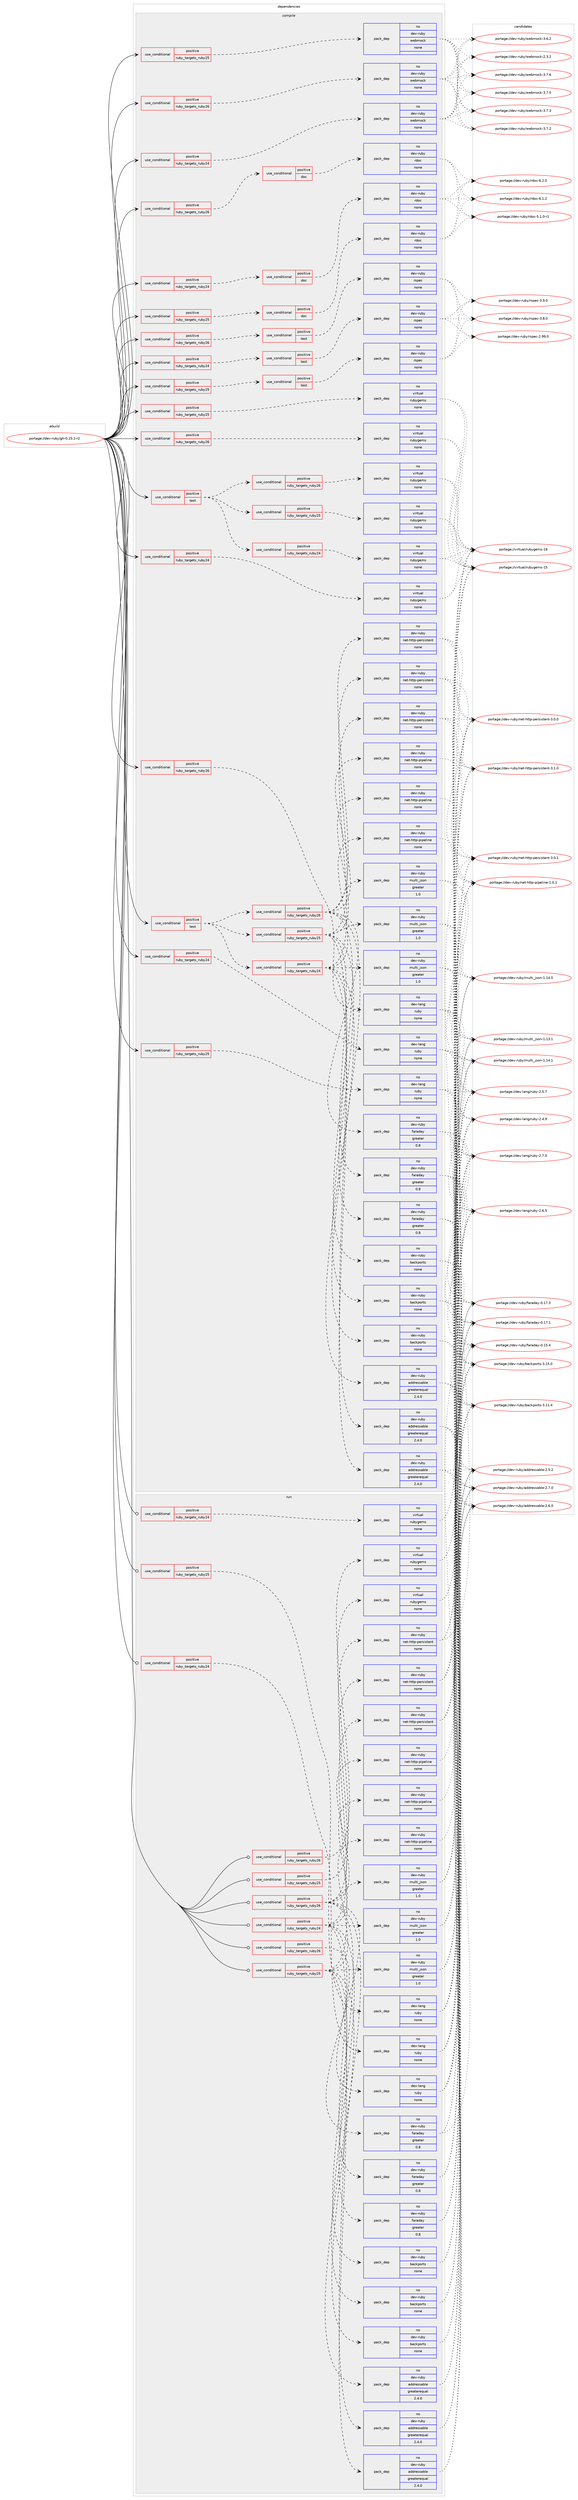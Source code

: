 digraph prolog {

# *************
# Graph options
# *************

newrank=true;
concentrate=true;
compound=true;
graph [rankdir=LR,fontname=Helvetica,fontsize=10,ranksep=1.5];#, ranksep=2.5, nodesep=0.2];
edge  [arrowhead=vee];
node  [fontname=Helvetica,fontsize=10];

# **********
# The ebuild
# **********

subgraph cluster_leftcol {
color=gray;
rank=same;
label=<<i>ebuild</i>>;
id [label="portage://dev-ruby/gh-0.15.1-r2", color=red, width=4, href="../dev-ruby/gh-0.15.1-r2.svg"];
}

# ****************
# The dependencies
# ****************

subgraph cluster_midcol {
color=gray;
label=<<i>dependencies</i>>;
subgraph cluster_compile {
fillcolor="#eeeeee";
style=filled;
label=<<i>compile</i>>;
subgraph cond86767 {
dependency354985 [label=<<TABLE BORDER="0" CELLBORDER="1" CELLSPACING="0" CELLPADDING="4"><TR><TD ROWSPAN="3" CELLPADDING="10">use_conditional</TD></TR><TR><TD>positive</TD></TR><TR><TD>ruby_targets_ruby24</TD></TR></TABLE>>, shape=none, color=red];
subgraph cond86768 {
dependency354986 [label=<<TABLE BORDER="0" CELLBORDER="1" CELLSPACING="0" CELLPADDING="4"><TR><TD ROWSPAN="3" CELLPADDING="10">use_conditional</TD></TR><TR><TD>positive</TD></TR><TR><TD>doc</TD></TR></TABLE>>, shape=none, color=red];
subgraph pack263405 {
dependency354987 [label=<<TABLE BORDER="0" CELLBORDER="1" CELLSPACING="0" CELLPADDING="4" WIDTH="220"><TR><TD ROWSPAN="6" CELLPADDING="30">pack_dep</TD></TR><TR><TD WIDTH="110">no</TD></TR><TR><TD>dev-ruby</TD></TR><TR><TD>rdoc</TD></TR><TR><TD>none</TD></TR><TR><TD></TD></TR></TABLE>>, shape=none, color=blue];
}
dependency354986:e -> dependency354987:w [weight=20,style="dashed",arrowhead="vee"];
}
dependency354985:e -> dependency354986:w [weight=20,style="dashed",arrowhead="vee"];
}
id:e -> dependency354985:w [weight=20,style="solid",arrowhead="vee"];
subgraph cond86769 {
dependency354988 [label=<<TABLE BORDER="0" CELLBORDER="1" CELLSPACING="0" CELLPADDING="4"><TR><TD ROWSPAN="3" CELLPADDING="10">use_conditional</TD></TR><TR><TD>positive</TD></TR><TR><TD>ruby_targets_ruby24</TD></TR></TABLE>>, shape=none, color=red];
subgraph cond86770 {
dependency354989 [label=<<TABLE BORDER="0" CELLBORDER="1" CELLSPACING="0" CELLPADDING="4"><TR><TD ROWSPAN="3" CELLPADDING="10">use_conditional</TD></TR><TR><TD>positive</TD></TR><TR><TD>test</TD></TR></TABLE>>, shape=none, color=red];
subgraph pack263406 {
dependency354990 [label=<<TABLE BORDER="0" CELLBORDER="1" CELLSPACING="0" CELLPADDING="4" WIDTH="220"><TR><TD ROWSPAN="6" CELLPADDING="30">pack_dep</TD></TR><TR><TD WIDTH="110">no</TD></TR><TR><TD>dev-ruby</TD></TR><TR><TD>rspec</TD></TR><TR><TD>none</TD></TR><TR><TD></TD></TR></TABLE>>, shape=none, color=blue];
}
dependency354989:e -> dependency354990:w [weight=20,style="dashed",arrowhead="vee"];
}
dependency354988:e -> dependency354989:w [weight=20,style="dashed",arrowhead="vee"];
}
id:e -> dependency354988:w [weight=20,style="solid",arrowhead="vee"];
subgraph cond86771 {
dependency354991 [label=<<TABLE BORDER="0" CELLBORDER="1" CELLSPACING="0" CELLPADDING="4"><TR><TD ROWSPAN="3" CELLPADDING="10">use_conditional</TD></TR><TR><TD>positive</TD></TR><TR><TD>ruby_targets_ruby24</TD></TR></TABLE>>, shape=none, color=red];
subgraph pack263407 {
dependency354992 [label=<<TABLE BORDER="0" CELLBORDER="1" CELLSPACING="0" CELLPADDING="4" WIDTH="220"><TR><TD ROWSPAN="6" CELLPADDING="30">pack_dep</TD></TR><TR><TD WIDTH="110">no</TD></TR><TR><TD>dev-lang</TD></TR><TR><TD>ruby</TD></TR><TR><TD>none</TD></TR><TR><TD></TD></TR></TABLE>>, shape=none, color=blue];
}
dependency354991:e -> dependency354992:w [weight=20,style="dashed",arrowhead="vee"];
}
id:e -> dependency354991:w [weight=20,style="solid",arrowhead="vee"];
subgraph cond86772 {
dependency354993 [label=<<TABLE BORDER="0" CELLBORDER="1" CELLSPACING="0" CELLPADDING="4"><TR><TD ROWSPAN="3" CELLPADDING="10">use_conditional</TD></TR><TR><TD>positive</TD></TR><TR><TD>ruby_targets_ruby24</TD></TR></TABLE>>, shape=none, color=red];
subgraph pack263408 {
dependency354994 [label=<<TABLE BORDER="0" CELLBORDER="1" CELLSPACING="0" CELLPADDING="4" WIDTH="220"><TR><TD ROWSPAN="6" CELLPADDING="30">pack_dep</TD></TR><TR><TD WIDTH="110">no</TD></TR><TR><TD>dev-ruby</TD></TR><TR><TD>webmock</TD></TR><TR><TD>none</TD></TR><TR><TD></TD></TR></TABLE>>, shape=none, color=blue];
}
dependency354993:e -> dependency354994:w [weight=20,style="dashed",arrowhead="vee"];
}
id:e -> dependency354993:w [weight=20,style="solid",arrowhead="vee"];
subgraph cond86773 {
dependency354995 [label=<<TABLE BORDER="0" CELLBORDER="1" CELLSPACING="0" CELLPADDING="4"><TR><TD ROWSPAN="3" CELLPADDING="10">use_conditional</TD></TR><TR><TD>positive</TD></TR><TR><TD>ruby_targets_ruby24</TD></TR></TABLE>>, shape=none, color=red];
subgraph pack263409 {
dependency354996 [label=<<TABLE BORDER="0" CELLBORDER="1" CELLSPACING="0" CELLPADDING="4" WIDTH="220"><TR><TD ROWSPAN="6" CELLPADDING="30">pack_dep</TD></TR><TR><TD WIDTH="110">no</TD></TR><TR><TD>virtual</TD></TR><TR><TD>rubygems</TD></TR><TR><TD>none</TD></TR><TR><TD></TD></TR></TABLE>>, shape=none, color=blue];
}
dependency354995:e -> dependency354996:w [weight=20,style="dashed",arrowhead="vee"];
}
id:e -> dependency354995:w [weight=20,style="solid",arrowhead="vee"];
subgraph cond86774 {
dependency354997 [label=<<TABLE BORDER="0" CELLBORDER="1" CELLSPACING="0" CELLPADDING="4"><TR><TD ROWSPAN="3" CELLPADDING="10">use_conditional</TD></TR><TR><TD>positive</TD></TR><TR><TD>ruby_targets_ruby25</TD></TR></TABLE>>, shape=none, color=red];
subgraph cond86775 {
dependency354998 [label=<<TABLE BORDER="0" CELLBORDER="1" CELLSPACING="0" CELLPADDING="4"><TR><TD ROWSPAN="3" CELLPADDING="10">use_conditional</TD></TR><TR><TD>positive</TD></TR><TR><TD>doc</TD></TR></TABLE>>, shape=none, color=red];
subgraph pack263410 {
dependency354999 [label=<<TABLE BORDER="0" CELLBORDER="1" CELLSPACING="0" CELLPADDING="4" WIDTH="220"><TR><TD ROWSPAN="6" CELLPADDING="30">pack_dep</TD></TR><TR><TD WIDTH="110">no</TD></TR><TR><TD>dev-ruby</TD></TR><TR><TD>rdoc</TD></TR><TR><TD>none</TD></TR><TR><TD></TD></TR></TABLE>>, shape=none, color=blue];
}
dependency354998:e -> dependency354999:w [weight=20,style="dashed",arrowhead="vee"];
}
dependency354997:e -> dependency354998:w [weight=20,style="dashed",arrowhead="vee"];
}
id:e -> dependency354997:w [weight=20,style="solid",arrowhead="vee"];
subgraph cond86776 {
dependency355000 [label=<<TABLE BORDER="0" CELLBORDER="1" CELLSPACING="0" CELLPADDING="4"><TR><TD ROWSPAN="3" CELLPADDING="10">use_conditional</TD></TR><TR><TD>positive</TD></TR><TR><TD>ruby_targets_ruby25</TD></TR></TABLE>>, shape=none, color=red];
subgraph cond86777 {
dependency355001 [label=<<TABLE BORDER="0" CELLBORDER="1" CELLSPACING="0" CELLPADDING="4"><TR><TD ROWSPAN="3" CELLPADDING="10">use_conditional</TD></TR><TR><TD>positive</TD></TR><TR><TD>test</TD></TR></TABLE>>, shape=none, color=red];
subgraph pack263411 {
dependency355002 [label=<<TABLE BORDER="0" CELLBORDER="1" CELLSPACING="0" CELLPADDING="4" WIDTH="220"><TR><TD ROWSPAN="6" CELLPADDING="30">pack_dep</TD></TR><TR><TD WIDTH="110">no</TD></TR><TR><TD>dev-ruby</TD></TR><TR><TD>rspec</TD></TR><TR><TD>none</TD></TR><TR><TD></TD></TR></TABLE>>, shape=none, color=blue];
}
dependency355001:e -> dependency355002:w [weight=20,style="dashed",arrowhead="vee"];
}
dependency355000:e -> dependency355001:w [weight=20,style="dashed",arrowhead="vee"];
}
id:e -> dependency355000:w [weight=20,style="solid",arrowhead="vee"];
subgraph cond86778 {
dependency355003 [label=<<TABLE BORDER="0" CELLBORDER="1" CELLSPACING="0" CELLPADDING="4"><TR><TD ROWSPAN="3" CELLPADDING="10">use_conditional</TD></TR><TR><TD>positive</TD></TR><TR><TD>ruby_targets_ruby25</TD></TR></TABLE>>, shape=none, color=red];
subgraph pack263412 {
dependency355004 [label=<<TABLE BORDER="0" CELLBORDER="1" CELLSPACING="0" CELLPADDING="4" WIDTH="220"><TR><TD ROWSPAN="6" CELLPADDING="30">pack_dep</TD></TR><TR><TD WIDTH="110">no</TD></TR><TR><TD>dev-lang</TD></TR><TR><TD>ruby</TD></TR><TR><TD>none</TD></TR><TR><TD></TD></TR></TABLE>>, shape=none, color=blue];
}
dependency355003:e -> dependency355004:w [weight=20,style="dashed",arrowhead="vee"];
}
id:e -> dependency355003:w [weight=20,style="solid",arrowhead="vee"];
subgraph cond86779 {
dependency355005 [label=<<TABLE BORDER="0" CELLBORDER="1" CELLSPACING="0" CELLPADDING="4"><TR><TD ROWSPAN="3" CELLPADDING="10">use_conditional</TD></TR><TR><TD>positive</TD></TR><TR><TD>ruby_targets_ruby25</TD></TR></TABLE>>, shape=none, color=red];
subgraph pack263413 {
dependency355006 [label=<<TABLE BORDER="0" CELLBORDER="1" CELLSPACING="0" CELLPADDING="4" WIDTH="220"><TR><TD ROWSPAN="6" CELLPADDING="30">pack_dep</TD></TR><TR><TD WIDTH="110">no</TD></TR><TR><TD>dev-ruby</TD></TR><TR><TD>webmock</TD></TR><TR><TD>none</TD></TR><TR><TD></TD></TR></TABLE>>, shape=none, color=blue];
}
dependency355005:e -> dependency355006:w [weight=20,style="dashed",arrowhead="vee"];
}
id:e -> dependency355005:w [weight=20,style="solid",arrowhead="vee"];
subgraph cond86780 {
dependency355007 [label=<<TABLE BORDER="0" CELLBORDER="1" CELLSPACING="0" CELLPADDING="4"><TR><TD ROWSPAN="3" CELLPADDING="10">use_conditional</TD></TR><TR><TD>positive</TD></TR><TR><TD>ruby_targets_ruby25</TD></TR></TABLE>>, shape=none, color=red];
subgraph pack263414 {
dependency355008 [label=<<TABLE BORDER="0" CELLBORDER="1" CELLSPACING="0" CELLPADDING="4" WIDTH="220"><TR><TD ROWSPAN="6" CELLPADDING="30">pack_dep</TD></TR><TR><TD WIDTH="110">no</TD></TR><TR><TD>virtual</TD></TR><TR><TD>rubygems</TD></TR><TR><TD>none</TD></TR><TR><TD></TD></TR></TABLE>>, shape=none, color=blue];
}
dependency355007:e -> dependency355008:w [weight=20,style="dashed",arrowhead="vee"];
}
id:e -> dependency355007:w [weight=20,style="solid",arrowhead="vee"];
subgraph cond86781 {
dependency355009 [label=<<TABLE BORDER="0" CELLBORDER="1" CELLSPACING="0" CELLPADDING="4"><TR><TD ROWSPAN="3" CELLPADDING="10">use_conditional</TD></TR><TR><TD>positive</TD></TR><TR><TD>ruby_targets_ruby26</TD></TR></TABLE>>, shape=none, color=red];
subgraph cond86782 {
dependency355010 [label=<<TABLE BORDER="0" CELLBORDER="1" CELLSPACING="0" CELLPADDING="4"><TR><TD ROWSPAN="3" CELLPADDING="10">use_conditional</TD></TR><TR><TD>positive</TD></TR><TR><TD>doc</TD></TR></TABLE>>, shape=none, color=red];
subgraph pack263415 {
dependency355011 [label=<<TABLE BORDER="0" CELLBORDER="1" CELLSPACING="0" CELLPADDING="4" WIDTH="220"><TR><TD ROWSPAN="6" CELLPADDING="30">pack_dep</TD></TR><TR><TD WIDTH="110">no</TD></TR><TR><TD>dev-ruby</TD></TR><TR><TD>rdoc</TD></TR><TR><TD>none</TD></TR><TR><TD></TD></TR></TABLE>>, shape=none, color=blue];
}
dependency355010:e -> dependency355011:w [weight=20,style="dashed",arrowhead="vee"];
}
dependency355009:e -> dependency355010:w [weight=20,style="dashed",arrowhead="vee"];
}
id:e -> dependency355009:w [weight=20,style="solid",arrowhead="vee"];
subgraph cond86783 {
dependency355012 [label=<<TABLE BORDER="0" CELLBORDER="1" CELLSPACING="0" CELLPADDING="4"><TR><TD ROWSPAN="3" CELLPADDING="10">use_conditional</TD></TR><TR><TD>positive</TD></TR><TR><TD>ruby_targets_ruby26</TD></TR></TABLE>>, shape=none, color=red];
subgraph cond86784 {
dependency355013 [label=<<TABLE BORDER="0" CELLBORDER="1" CELLSPACING="0" CELLPADDING="4"><TR><TD ROWSPAN="3" CELLPADDING="10">use_conditional</TD></TR><TR><TD>positive</TD></TR><TR><TD>test</TD></TR></TABLE>>, shape=none, color=red];
subgraph pack263416 {
dependency355014 [label=<<TABLE BORDER="0" CELLBORDER="1" CELLSPACING="0" CELLPADDING="4" WIDTH="220"><TR><TD ROWSPAN="6" CELLPADDING="30">pack_dep</TD></TR><TR><TD WIDTH="110">no</TD></TR><TR><TD>dev-ruby</TD></TR><TR><TD>rspec</TD></TR><TR><TD>none</TD></TR><TR><TD></TD></TR></TABLE>>, shape=none, color=blue];
}
dependency355013:e -> dependency355014:w [weight=20,style="dashed",arrowhead="vee"];
}
dependency355012:e -> dependency355013:w [weight=20,style="dashed",arrowhead="vee"];
}
id:e -> dependency355012:w [weight=20,style="solid",arrowhead="vee"];
subgraph cond86785 {
dependency355015 [label=<<TABLE BORDER="0" CELLBORDER="1" CELLSPACING="0" CELLPADDING="4"><TR><TD ROWSPAN="3" CELLPADDING="10">use_conditional</TD></TR><TR><TD>positive</TD></TR><TR><TD>ruby_targets_ruby26</TD></TR></TABLE>>, shape=none, color=red];
subgraph pack263417 {
dependency355016 [label=<<TABLE BORDER="0" CELLBORDER="1" CELLSPACING="0" CELLPADDING="4" WIDTH="220"><TR><TD ROWSPAN="6" CELLPADDING="30">pack_dep</TD></TR><TR><TD WIDTH="110">no</TD></TR><TR><TD>dev-lang</TD></TR><TR><TD>ruby</TD></TR><TR><TD>none</TD></TR><TR><TD></TD></TR></TABLE>>, shape=none, color=blue];
}
dependency355015:e -> dependency355016:w [weight=20,style="dashed",arrowhead="vee"];
}
id:e -> dependency355015:w [weight=20,style="solid",arrowhead="vee"];
subgraph cond86786 {
dependency355017 [label=<<TABLE BORDER="0" CELLBORDER="1" CELLSPACING="0" CELLPADDING="4"><TR><TD ROWSPAN="3" CELLPADDING="10">use_conditional</TD></TR><TR><TD>positive</TD></TR><TR><TD>ruby_targets_ruby26</TD></TR></TABLE>>, shape=none, color=red];
subgraph pack263418 {
dependency355018 [label=<<TABLE BORDER="0" CELLBORDER="1" CELLSPACING="0" CELLPADDING="4" WIDTH="220"><TR><TD ROWSPAN="6" CELLPADDING="30">pack_dep</TD></TR><TR><TD WIDTH="110">no</TD></TR><TR><TD>dev-ruby</TD></TR><TR><TD>webmock</TD></TR><TR><TD>none</TD></TR><TR><TD></TD></TR></TABLE>>, shape=none, color=blue];
}
dependency355017:e -> dependency355018:w [weight=20,style="dashed",arrowhead="vee"];
}
id:e -> dependency355017:w [weight=20,style="solid",arrowhead="vee"];
subgraph cond86787 {
dependency355019 [label=<<TABLE BORDER="0" CELLBORDER="1" CELLSPACING="0" CELLPADDING="4"><TR><TD ROWSPAN="3" CELLPADDING="10">use_conditional</TD></TR><TR><TD>positive</TD></TR><TR><TD>ruby_targets_ruby26</TD></TR></TABLE>>, shape=none, color=red];
subgraph pack263419 {
dependency355020 [label=<<TABLE BORDER="0" CELLBORDER="1" CELLSPACING="0" CELLPADDING="4" WIDTH="220"><TR><TD ROWSPAN="6" CELLPADDING="30">pack_dep</TD></TR><TR><TD WIDTH="110">no</TD></TR><TR><TD>virtual</TD></TR><TR><TD>rubygems</TD></TR><TR><TD>none</TD></TR><TR><TD></TD></TR></TABLE>>, shape=none, color=blue];
}
dependency355019:e -> dependency355020:w [weight=20,style="dashed",arrowhead="vee"];
}
id:e -> dependency355019:w [weight=20,style="solid",arrowhead="vee"];
subgraph cond86788 {
dependency355021 [label=<<TABLE BORDER="0" CELLBORDER="1" CELLSPACING="0" CELLPADDING="4"><TR><TD ROWSPAN="3" CELLPADDING="10">use_conditional</TD></TR><TR><TD>positive</TD></TR><TR><TD>test</TD></TR></TABLE>>, shape=none, color=red];
subgraph cond86789 {
dependency355022 [label=<<TABLE BORDER="0" CELLBORDER="1" CELLSPACING="0" CELLPADDING="4"><TR><TD ROWSPAN="3" CELLPADDING="10">use_conditional</TD></TR><TR><TD>positive</TD></TR><TR><TD>ruby_targets_ruby24</TD></TR></TABLE>>, shape=none, color=red];
subgraph pack263420 {
dependency355023 [label=<<TABLE BORDER="0" CELLBORDER="1" CELLSPACING="0" CELLPADDING="4" WIDTH="220"><TR><TD ROWSPAN="6" CELLPADDING="30">pack_dep</TD></TR><TR><TD WIDTH="110">no</TD></TR><TR><TD>dev-ruby</TD></TR><TR><TD>addressable</TD></TR><TR><TD>greaterequal</TD></TR><TR><TD>2.4.0</TD></TR></TABLE>>, shape=none, color=blue];
}
dependency355022:e -> dependency355023:w [weight=20,style="dashed",arrowhead="vee"];
subgraph pack263421 {
dependency355024 [label=<<TABLE BORDER="0" CELLBORDER="1" CELLSPACING="0" CELLPADDING="4" WIDTH="220"><TR><TD ROWSPAN="6" CELLPADDING="30">pack_dep</TD></TR><TR><TD WIDTH="110">no</TD></TR><TR><TD>dev-ruby</TD></TR><TR><TD>backports</TD></TR><TR><TD>none</TD></TR><TR><TD></TD></TR></TABLE>>, shape=none, color=blue];
}
dependency355022:e -> dependency355024:w [weight=20,style="dashed",arrowhead="vee"];
subgraph pack263422 {
dependency355025 [label=<<TABLE BORDER="0" CELLBORDER="1" CELLSPACING="0" CELLPADDING="4" WIDTH="220"><TR><TD ROWSPAN="6" CELLPADDING="30">pack_dep</TD></TR><TR><TD WIDTH="110">no</TD></TR><TR><TD>dev-ruby</TD></TR><TR><TD>faraday</TD></TR><TR><TD>greater</TD></TR><TR><TD>0.8</TD></TR></TABLE>>, shape=none, color=blue];
}
dependency355022:e -> dependency355025:w [weight=20,style="dashed",arrowhead="vee"];
subgraph pack263423 {
dependency355026 [label=<<TABLE BORDER="0" CELLBORDER="1" CELLSPACING="0" CELLPADDING="4" WIDTH="220"><TR><TD ROWSPAN="6" CELLPADDING="30">pack_dep</TD></TR><TR><TD WIDTH="110">no</TD></TR><TR><TD>dev-ruby</TD></TR><TR><TD>multi_json</TD></TR><TR><TD>greater</TD></TR><TR><TD>1.0</TD></TR></TABLE>>, shape=none, color=blue];
}
dependency355022:e -> dependency355026:w [weight=20,style="dashed",arrowhead="vee"];
subgraph pack263424 {
dependency355027 [label=<<TABLE BORDER="0" CELLBORDER="1" CELLSPACING="0" CELLPADDING="4" WIDTH="220"><TR><TD ROWSPAN="6" CELLPADDING="30">pack_dep</TD></TR><TR><TD WIDTH="110">no</TD></TR><TR><TD>dev-ruby</TD></TR><TR><TD>net-http-pipeline</TD></TR><TR><TD>none</TD></TR><TR><TD></TD></TR></TABLE>>, shape=none, color=blue];
}
dependency355022:e -> dependency355027:w [weight=20,style="dashed",arrowhead="vee"];
subgraph pack263425 {
dependency355028 [label=<<TABLE BORDER="0" CELLBORDER="1" CELLSPACING="0" CELLPADDING="4" WIDTH="220"><TR><TD ROWSPAN="6" CELLPADDING="30">pack_dep</TD></TR><TR><TD WIDTH="110">no</TD></TR><TR><TD>dev-ruby</TD></TR><TR><TD>net-http-persistent</TD></TR><TR><TD>none</TD></TR><TR><TD></TD></TR></TABLE>>, shape=none, color=blue];
}
dependency355022:e -> dependency355028:w [weight=20,style="dashed",arrowhead="vee"];
}
dependency355021:e -> dependency355022:w [weight=20,style="dashed",arrowhead="vee"];
subgraph cond86790 {
dependency355029 [label=<<TABLE BORDER="0" CELLBORDER="1" CELLSPACING="0" CELLPADDING="4"><TR><TD ROWSPAN="3" CELLPADDING="10">use_conditional</TD></TR><TR><TD>positive</TD></TR><TR><TD>ruby_targets_ruby25</TD></TR></TABLE>>, shape=none, color=red];
subgraph pack263426 {
dependency355030 [label=<<TABLE BORDER="0" CELLBORDER="1" CELLSPACING="0" CELLPADDING="4" WIDTH="220"><TR><TD ROWSPAN="6" CELLPADDING="30">pack_dep</TD></TR><TR><TD WIDTH="110">no</TD></TR><TR><TD>dev-ruby</TD></TR><TR><TD>addressable</TD></TR><TR><TD>greaterequal</TD></TR><TR><TD>2.4.0</TD></TR></TABLE>>, shape=none, color=blue];
}
dependency355029:e -> dependency355030:w [weight=20,style="dashed",arrowhead="vee"];
subgraph pack263427 {
dependency355031 [label=<<TABLE BORDER="0" CELLBORDER="1" CELLSPACING="0" CELLPADDING="4" WIDTH="220"><TR><TD ROWSPAN="6" CELLPADDING="30">pack_dep</TD></TR><TR><TD WIDTH="110">no</TD></TR><TR><TD>dev-ruby</TD></TR><TR><TD>backports</TD></TR><TR><TD>none</TD></TR><TR><TD></TD></TR></TABLE>>, shape=none, color=blue];
}
dependency355029:e -> dependency355031:w [weight=20,style="dashed",arrowhead="vee"];
subgraph pack263428 {
dependency355032 [label=<<TABLE BORDER="0" CELLBORDER="1" CELLSPACING="0" CELLPADDING="4" WIDTH="220"><TR><TD ROWSPAN="6" CELLPADDING="30">pack_dep</TD></TR><TR><TD WIDTH="110">no</TD></TR><TR><TD>dev-ruby</TD></TR><TR><TD>faraday</TD></TR><TR><TD>greater</TD></TR><TR><TD>0.8</TD></TR></TABLE>>, shape=none, color=blue];
}
dependency355029:e -> dependency355032:w [weight=20,style="dashed",arrowhead="vee"];
subgraph pack263429 {
dependency355033 [label=<<TABLE BORDER="0" CELLBORDER="1" CELLSPACING="0" CELLPADDING="4" WIDTH="220"><TR><TD ROWSPAN="6" CELLPADDING="30">pack_dep</TD></TR><TR><TD WIDTH="110">no</TD></TR><TR><TD>dev-ruby</TD></TR><TR><TD>multi_json</TD></TR><TR><TD>greater</TD></TR><TR><TD>1.0</TD></TR></TABLE>>, shape=none, color=blue];
}
dependency355029:e -> dependency355033:w [weight=20,style="dashed",arrowhead="vee"];
subgraph pack263430 {
dependency355034 [label=<<TABLE BORDER="0" CELLBORDER="1" CELLSPACING="0" CELLPADDING="4" WIDTH="220"><TR><TD ROWSPAN="6" CELLPADDING="30">pack_dep</TD></TR><TR><TD WIDTH="110">no</TD></TR><TR><TD>dev-ruby</TD></TR><TR><TD>net-http-pipeline</TD></TR><TR><TD>none</TD></TR><TR><TD></TD></TR></TABLE>>, shape=none, color=blue];
}
dependency355029:e -> dependency355034:w [weight=20,style="dashed",arrowhead="vee"];
subgraph pack263431 {
dependency355035 [label=<<TABLE BORDER="0" CELLBORDER="1" CELLSPACING="0" CELLPADDING="4" WIDTH="220"><TR><TD ROWSPAN="6" CELLPADDING="30">pack_dep</TD></TR><TR><TD WIDTH="110">no</TD></TR><TR><TD>dev-ruby</TD></TR><TR><TD>net-http-persistent</TD></TR><TR><TD>none</TD></TR><TR><TD></TD></TR></TABLE>>, shape=none, color=blue];
}
dependency355029:e -> dependency355035:w [weight=20,style="dashed",arrowhead="vee"];
}
dependency355021:e -> dependency355029:w [weight=20,style="dashed",arrowhead="vee"];
subgraph cond86791 {
dependency355036 [label=<<TABLE BORDER="0" CELLBORDER="1" CELLSPACING="0" CELLPADDING="4"><TR><TD ROWSPAN="3" CELLPADDING="10">use_conditional</TD></TR><TR><TD>positive</TD></TR><TR><TD>ruby_targets_ruby26</TD></TR></TABLE>>, shape=none, color=red];
subgraph pack263432 {
dependency355037 [label=<<TABLE BORDER="0" CELLBORDER="1" CELLSPACING="0" CELLPADDING="4" WIDTH="220"><TR><TD ROWSPAN="6" CELLPADDING="30">pack_dep</TD></TR><TR><TD WIDTH="110">no</TD></TR><TR><TD>dev-ruby</TD></TR><TR><TD>addressable</TD></TR><TR><TD>greaterequal</TD></TR><TR><TD>2.4.0</TD></TR></TABLE>>, shape=none, color=blue];
}
dependency355036:e -> dependency355037:w [weight=20,style="dashed",arrowhead="vee"];
subgraph pack263433 {
dependency355038 [label=<<TABLE BORDER="0" CELLBORDER="1" CELLSPACING="0" CELLPADDING="4" WIDTH="220"><TR><TD ROWSPAN="6" CELLPADDING="30">pack_dep</TD></TR><TR><TD WIDTH="110">no</TD></TR><TR><TD>dev-ruby</TD></TR><TR><TD>backports</TD></TR><TR><TD>none</TD></TR><TR><TD></TD></TR></TABLE>>, shape=none, color=blue];
}
dependency355036:e -> dependency355038:w [weight=20,style="dashed",arrowhead="vee"];
subgraph pack263434 {
dependency355039 [label=<<TABLE BORDER="0" CELLBORDER="1" CELLSPACING="0" CELLPADDING="4" WIDTH="220"><TR><TD ROWSPAN="6" CELLPADDING="30">pack_dep</TD></TR><TR><TD WIDTH="110">no</TD></TR><TR><TD>dev-ruby</TD></TR><TR><TD>faraday</TD></TR><TR><TD>greater</TD></TR><TR><TD>0.8</TD></TR></TABLE>>, shape=none, color=blue];
}
dependency355036:e -> dependency355039:w [weight=20,style="dashed",arrowhead="vee"];
subgraph pack263435 {
dependency355040 [label=<<TABLE BORDER="0" CELLBORDER="1" CELLSPACING="0" CELLPADDING="4" WIDTH="220"><TR><TD ROWSPAN="6" CELLPADDING="30">pack_dep</TD></TR><TR><TD WIDTH="110">no</TD></TR><TR><TD>dev-ruby</TD></TR><TR><TD>multi_json</TD></TR><TR><TD>greater</TD></TR><TR><TD>1.0</TD></TR></TABLE>>, shape=none, color=blue];
}
dependency355036:e -> dependency355040:w [weight=20,style="dashed",arrowhead="vee"];
subgraph pack263436 {
dependency355041 [label=<<TABLE BORDER="0" CELLBORDER="1" CELLSPACING="0" CELLPADDING="4" WIDTH="220"><TR><TD ROWSPAN="6" CELLPADDING="30">pack_dep</TD></TR><TR><TD WIDTH="110">no</TD></TR><TR><TD>dev-ruby</TD></TR><TR><TD>net-http-pipeline</TD></TR><TR><TD>none</TD></TR><TR><TD></TD></TR></TABLE>>, shape=none, color=blue];
}
dependency355036:e -> dependency355041:w [weight=20,style="dashed",arrowhead="vee"];
subgraph pack263437 {
dependency355042 [label=<<TABLE BORDER="0" CELLBORDER="1" CELLSPACING="0" CELLPADDING="4" WIDTH="220"><TR><TD ROWSPAN="6" CELLPADDING="30">pack_dep</TD></TR><TR><TD WIDTH="110">no</TD></TR><TR><TD>dev-ruby</TD></TR><TR><TD>net-http-persistent</TD></TR><TR><TD>none</TD></TR><TR><TD></TD></TR></TABLE>>, shape=none, color=blue];
}
dependency355036:e -> dependency355042:w [weight=20,style="dashed",arrowhead="vee"];
}
dependency355021:e -> dependency355036:w [weight=20,style="dashed",arrowhead="vee"];
}
id:e -> dependency355021:w [weight=20,style="solid",arrowhead="vee"];
subgraph cond86792 {
dependency355043 [label=<<TABLE BORDER="0" CELLBORDER="1" CELLSPACING="0" CELLPADDING="4"><TR><TD ROWSPAN="3" CELLPADDING="10">use_conditional</TD></TR><TR><TD>positive</TD></TR><TR><TD>test</TD></TR></TABLE>>, shape=none, color=red];
subgraph cond86793 {
dependency355044 [label=<<TABLE BORDER="0" CELLBORDER="1" CELLSPACING="0" CELLPADDING="4"><TR><TD ROWSPAN="3" CELLPADDING="10">use_conditional</TD></TR><TR><TD>positive</TD></TR><TR><TD>ruby_targets_ruby24</TD></TR></TABLE>>, shape=none, color=red];
subgraph pack263438 {
dependency355045 [label=<<TABLE BORDER="0" CELLBORDER="1" CELLSPACING="0" CELLPADDING="4" WIDTH="220"><TR><TD ROWSPAN="6" CELLPADDING="30">pack_dep</TD></TR><TR><TD WIDTH="110">no</TD></TR><TR><TD>virtual</TD></TR><TR><TD>rubygems</TD></TR><TR><TD>none</TD></TR><TR><TD></TD></TR></TABLE>>, shape=none, color=blue];
}
dependency355044:e -> dependency355045:w [weight=20,style="dashed",arrowhead="vee"];
}
dependency355043:e -> dependency355044:w [weight=20,style="dashed",arrowhead="vee"];
subgraph cond86794 {
dependency355046 [label=<<TABLE BORDER="0" CELLBORDER="1" CELLSPACING="0" CELLPADDING="4"><TR><TD ROWSPAN="3" CELLPADDING="10">use_conditional</TD></TR><TR><TD>positive</TD></TR><TR><TD>ruby_targets_ruby25</TD></TR></TABLE>>, shape=none, color=red];
subgraph pack263439 {
dependency355047 [label=<<TABLE BORDER="0" CELLBORDER="1" CELLSPACING="0" CELLPADDING="4" WIDTH="220"><TR><TD ROWSPAN="6" CELLPADDING="30">pack_dep</TD></TR><TR><TD WIDTH="110">no</TD></TR><TR><TD>virtual</TD></TR><TR><TD>rubygems</TD></TR><TR><TD>none</TD></TR><TR><TD></TD></TR></TABLE>>, shape=none, color=blue];
}
dependency355046:e -> dependency355047:w [weight=20,style="dashed",arrowhead="vee"];
}
dependency355043:e -> dependency355046:w [weight=20,style="dashed",arrowhead="vee"];
subgraph cond86795 {
dependency355048 [label=<<TABLE BORDER="0" CELLBORDER="1" CELLSPACING="0" CELLPADDING="4"><TR><TD ROWSPAN="3" CELLPADDING="10">use_conditional</TD></TR><TR><TD>positive</TD></TR><TR><TD>ruby_targets_ruby26</TD></TR></TABLE>>, shape=none, color=red];
subgraph pack263440 {
dependency355049 [label=<<TABLE BORDER="0" CELLBORDER="1" CELLSPACING="0" CELLPADDING="4" WIDTH="220"><TR><TD ROWSPAN="6" CELLPADDING="30">pack_dep</TD></TR><TR><TD WIDTH="110">no</TD></TR><TR><TD>virtual</TD></TR><TR><TD>rubygems</TD></TR><TR><TD>none</TD></TR><TR><TD></TD></TR></TABLE>>, shape=none, color=blue];
}
dependency355048:e -> dependency355049:w [weight=20,style="dashed",arrowhead="vee"];
}
dependency355043:e -> dependency355048:w [weight=20,style="dashed",arrowhead="vee"];
}
id:e -> dependency355043:w [weight=20,style="solid",arrowhead="vee"];
}
subgraph cluster_compileandrun {
fillcolor="#eeeeee";
style=filled;
label=<<i>compile and run</i>>;
}
subgraph cluster_run {
fillcolor="#eeeeee";
style=filled;
label=<<i>run</i>>;
subgraph cond86796 {
dependency355050 [label=<<TABLE BORDER="0" CELLBORDER="1" CELLSPACING="0" CELLPADDING="4"><TR><TD ROWSPAN="3" CELLPADDING="10">use_conditional</TD></TR><TR><TD>positive</TD></TR><TR><TD>ruby_targets_ruby24</TD></TR></TABLE>>, shape=none, color=red];
subgraph pack263441 {
dependency355051 [label=<<TABLE BORDER="0" CELLBORDER="1" CELLSPACING="0" CELLPADDING="4" WIDTH="220"><TR><TD ROWSPAN="6" CELLPADDING="30">pack_dep</TD></TR><TR><TD WIDTH="110">no</TD></TR><TR><TD>dev-lang</TD></TR><TR><TD>ruby</TD></TR><TR><TD>none</TD></TR><TR><TD></TD></TR></TABLE>>, shape=none, color=blue];
}
dependency355050:e -> dependency355051:w [weight=20,style="dashed",arrowhead="vee"];
}
id:e -> dependency355050:w [weight=20,style="solid",arrowhead="odot"];
subgraph cond86797 {
dependency355052 [label=<<TABLE BORDER="0" CELLBORDER="1" CELLSPACING="0" CELLPADDING="4"><TR><TD ROWSPAN="3" CELLPADDING="10">use_conditional</TD></TR><TR><TD>positive</TD></TR><TR><TD>ruby_targets_ruby24</TD></TR></TABLE>>, shape=none, color=red];
subgraph pack263442 {
dependency355053 [label=<<TABLE BORDER="0" CELLBORDER="1" CELLSPACING="0" CELLPADDING="4" WIDTH="220"><TR><TD ROWSPAN="6" CELLPADDING="30">pack_dep</TD></TR><TR><TD WIDTH="110">no</TD></TR><TR><TD>dev-ruby</TD></TR><TR><TD>addressable</TD></TR><TR><TD>greaterequal</TD></TR><TR><TD>2.4.0</TD></TR></TABLE>>, shape=none, color=blue];
}
dependency355052:e -> dependency355053:w [weight=20,style="dashed",arrowhead="vee"];
subgraph pack263443 {
dependency355054 [label=<<TABLE BORDER="0" CELLBORDER="1" CELLSPACING="0" CELLPADDING="4" WIDTH="220"><TR><TD ROWSPAN="6" CELLPADDING="30">pack_dep</TD></TR><TR><TD WIDTH="110">no</TD></TR><TR><TD>dev-ruby</TD></TR><TR><TD>backports</TD></TR><TR><TD>none</TD></TR><TR><TD></TD></TR></TABLE>>, shape=none, color=blue];
}
dependency355052:e -> dependency355054:w [weight=20,style="dashed",arrowhead="vee"];
subgraph pack263444 {
dependency355055 [label=<<TABLE BORDER="0" CELLBORDER="1" CELLSPACING="0" CELLPADDING="4" WIDTH="220"><TR><TD ROWSPAN="6" CELLPADDING="30">pack_dep</TD></TR><TR><TD WIDTH="110">no</TD></TR><TR><TD>dev-ruby</TD></TR><TR><TD>faraday</TD></TR><TR><TD>greater</TD></TR><TR><TD>0.8</TD></TR></TABLE>>, shape=none, color=blue];
}
dependency355052:e -> dependency355055:w [weight=20,style="dashed",arrowhead="vee"];
subgraph pack263445 {
dependency355056 [label=<<TABLE BORDER="0" CELLBORDER="1" CELLSPACING="0" CELLPADDING="4" WIDTH="220"><TR><TD ROWSPAN="6" CELLPADDING="30">pack_dep</TD></TR><TR><TD WIDTH="110">no</TD></TR><TR><TD>dev-ruby</TD></TR><TR><TD>multi_json</TD></TR><TR><TD>greater</TD></TR><TR><TD>1.0</TD></TR></TABLE>>, shape=none, color=blue];
}
dependency355052:e -> dependency355056:w [weight=20,style="dashed",arrowhead="vee"];
subgraph pack263446 {
dependency355057 [label=<<TABLE BORDER="0" CELLBORDER="1" CELLSPACING="0" CELLPADDING="4" WIDTH="220"><TR><TD ROWSPAN="6" CELLPADDING="30">pack_dep</TD></TR><TR><TD WIDTH="110">no</TD></TR><TR><TD>dev-ruby</TD></TR><TR><TD>net-http-pipeline</TD></TR><TR><TD>none</TD></TR><TR><TD></TD></TR></TABLE>>, shape=none, color=blue];
}
dependency355052:e -> dependency355057:w [weight=20,style="dashed",arrowhead="vee"];
subgraph pack263447 {
dependency355058 [label=<<TABLE BORDER="0" CELLBORDER="1" CELLSPACING="0" CELLPADDING="4" WIDTH="220"><TR><TD ROWSPAN="6" CELLPADDING="30">pack_dep</TD></TR><TR><TD WIDTH="110">no</TD></TR><TR><TD>dev-ruby</TD></TR><TR><TD>net-http-persistent</TD></TR><TR><TD>none</TD></TR><TR><TD></TD></TR></TABLE>>, shape=none, color=blue];
}
dependency355052:e -> dependency355058:w [weight=20,style="dashed",arrowhead="vee"];
}
id:e -> dependency355052:w [weight=20,style="solid",arrowhead="odot"];
subgraph cond86798 {
dependency355059 [label=<<TABLE BORDER="0" CELLBORDER="1" CELLSPACING="0" CELLPADDING="4"><TR><TD ROWSPAN="3" CELLPADDING="10">use_conditional</TD></TR><TR><TD>positive</TD></TR><TR><TD>ruby_targets_ruby24</TD></TR></TABLE>>, shape=none, color=red];
subgraph pack263448 {
dependency355060 [label=<<TABLE BORDER="0" CELLBORDER="1" CELLSPACING="0" CELLPADDING="4" WIDTH="220"><TR><TD ROWSPAN="6" CELLPADDING="30">pack_dep</TD></TR><TR><TD WIDTH="110">no</TD></TR><TR><TD>virtual</TD></TR><TR><TD>rubygems</TD></TR><TR><TD>none</TD></TR><TR><TD></TD></TR></TABLE>>, shape=none, color=blue];
}
dependency355059:e -> dependency355060:w [weight=20,style="dashed",arrowhead="vee"];
}
id:e -> dependency355059:w [weight=20,style="solid",arrowhead="odot"];
subgraph cond86799 {
dependency355061 [label=<<TABLE BORDER="0" CELLBORDER="1" CELLSPACING="0" CELLPADDING="4"><TR><TD ROWSPAN="3" CELLPADDING="10">use_conditional</TD></TR><TR><TD>positive</TD></TR><TR><TD>ruby_targets_ruby25</TD></TR></TABLE>>, shape=none, color=red];
subgraph pack263449 {
dependency355062 [label=<<TABLE BORDER="0" CELLBORDER="1" CELLSPACING="0" CELLPADDING="4" WIDTH="220"><TR><TD ROWSPAN="6" CELLPADDING="30">pack_dep</TD></TR><TR><TD WIDTH="110">no</TD></TR><TR><TD>dev-lang</TD></TR><TR><TD>ruby</TD></TR><TR><TD>none</TD></TR><TR><TD></TD></TR></TABLE>>, shape=none, color=blue];
}
dependency355061:e -> dependency355062:w [weight=20,style="dashed",arrowhead="vee"];
}
id:e -> dependency355061:w [weight=20,style="solid",arrowhead="odot"];
subgraph cond86800 {
dependency355063 [label=<<TABLE BORDER="0" CELLBORDER="1" CELLSPACING="0" CELLPADDING="4"><TR><TD ROWSPAN="3" CELLPADDING="10">use_conditional</TD></TR><TR><TD>positive</TD></TR><TR><TD>ruby_targets_ruby25</TD></TR></TABLE>>, shape=none, color=red];
subgraph pack263450 {
dependency355064 [label=<<TABLE BORDER="0" CELLBORDER="1" CELLSPACING="0" CELLPADDING="4" WIDTH="220"><TR><TD ROWSPAN="6" CELLPADDING="30">pack_dep</TD></TR><TR><TD WIDTH="110">no</TD></TR><TR><TD>dev-ruby</TD></TR><TR><TD>addressable</TD></TR><TR><TD>greaterequal</TD></TR><TR><TD>2.4.0</TD></TR></TABLE>>, shape=none, color=blue];
}
dependency355063:e -> dependency355064:w [weight=20,style="dashed",arrowhead="vee"];
subgraph pack263451 {
dependency355065 [label=<<TABLE BORDER="0" CELLBORDER="1" CELLSPACING="0" CELLPADDING="4" WIDTH="220"><TR><TD ROWSPAN="6" CELLPADDING="30">pack_dep</TD></TR><TR><TD WIDTH="110">no</TD></TR><TR><TD>dev-ruby</TD></TR><TR><TD>backports</TD></TR><TR><TD>none</TD></TR><TR><TD></TD></TR></TABLE>>, shape=none, color=blue];
}
dependency355063:e -> dependency355065:w [weight=20,style="dashed",arrowhead="vee"];
subgraph pack263452 {
dependency355066 [label=<<TABLE BORDER="0" CELLBORDER="1" CELLSPACING="0" CELLPADDING="4" WIDTH="220"><TR><TD ROWSPAN="6" CELLPADDING="30">pack_dep</TD></TR><TR><TD WIDTH="110">no</TD></TR><TR><TD>dev-ruby</TD></TR><TR><TD>faraday</TD></TR><TR><TD>greater</TD></TR><TR><TD>0.8</TD></TR></TABLE>>, shape=none, color=blue];
}
dependency355063:e -> dependency355066:w [weight=20,style="dashed",arrowhead="vee"];
subgraph pack263453 {
dependency355067 [label=<<TABLE BORDER="0" CELLBORDER="1" CELLSPACING="0" CELLPADDING="4" WIDTH="220"><TR><TD ROWSPAN="6" CELLPADDING="30">pack_dep</TD></TR><TR><TD WIDTH="110">no</TD></TR><TR><TD>dev-ruby</TD></TR><TR><TD>multi_json</TD></TR><TR><TD>greater</TD></TR><TR><TD>1.0</TD></TR></TABLE>>, shape=none, color=blue];
}
dependency355063:e -> dependency355067:w [weight=20,style="dashed",arrowhead="vee"];
subgraph pack263454 {
dependency355068 [label=<<TABLE BORDER="0" CELLBORDER="1" CELLSPACING="0" CELLPADDING="4" WIDTH="220"><TR><TD ROWSPAN="6" CELLPADDING="30">pack_dep</TD></TR><TR><TD WIDTH="110">no</TD></TR><TR><TD>dev-ruby</TD></TR><TR><TD>net-http-pipeline</TD></TR><TR><TD>none</TD></TR><TR><TD></TD></TR></TABLE>>, shape=none, color=blue];
}
dependency355063:e -> dependency355068:w [weight=20,style="dashed",arrowhead="vee"];
subgraph pack263455 {
dependency355069 [label=<<TABLE BORDER="0" CELLBORDER="1" CELLSPACING="0" CELLPADDING="4" WIDTH="220"><TR><TD ROWSPAN="6" CELLPADDING="30">pack_dep</TD></TR><TR><TD WIDTH="110">no</TD></TR><TR><TD>dev-ruby</TD></TR><TR><TD>net-http-persistent</TD></TR><TR><TD>none</TD></TR><TR><TD></TD></TR></TABLE>>, shape=none, color=blue];
}
dependency355063:e -> dependency355069:w [weight=20,style="dashed",arrowhead="vee"];
}
id:e -> dependency355063:w [weight=20,style="solid",arrowhead="odot"];
subgraph cond86801 {
dependency355070 [label=<<TABLE BORDER="0" CELLBORDER="1" CELLSPACING="0" CELLPADDING="4"><TR><TD ROWSPAN="3" CELLPADDING="10">use_conditional</TD></TR><TR><TD>positive</TD></TR><TR><TD>ruby_targets_ruby25</TD></TR></TABLE>>, shape=none, color=red];
subgraph pack263456 {
dependency355071 [label=<<TABLE BORDER="0" CELLBORDER="1" CELLSPACING="0" CELLPADDING="4" WIDTH="220"><TR><TD ROWSPAN="6" CELLPADDING="30">pack_dep</TD></TR><TR><TD WIDTH="110">no</TD></TR><TR><TD>virtual</TD></TR><TR><TD>rubygems</TD></TR><TR><TD>none</TD></TR><TR><TD></TD></TR></TABLE>>, shape=none, color=blue];
}
dependency355070:e -> dependency355071:w [weight=20,style="dashed",arrowhead="vee"];
}
id:e -> dependency355070:w [weight=20,style="solid",arrowhead="odot"];
subgraph cond86802 {
dependency355072 [label=<<TABLE BORDER="0" CELLBORDER="1" CELLSPACING="0" CELLPADDING="4"><TR><TD ROWSPAN="3" CELLPADDING="10">use_conditional</TD></TR><TR><TD>positive</TD></TR><TR><TD>ruby_targets_ruby26</TD></TR></TABLE>>, shape=none, color=red];
subgraph pack263457 {
dependency355073 [label=<<TABLE BORDER="0" CELLBORDER="1" CELLSPACING="0" CELLPADDING="4" WIDTH="220"><TR><TD ROWSPAN="6" CELLPADDING="30">pack_dep</TD></TR><TR><TD WIDTH="110">no</TD></TR><TR><TD>dev-lang</TD></TR><TR><TD>ruby</TD></TR><TR><TD>none</TD></TR><TR><TD></TD></TR></TABLE>>, shape=none, color=blue];
}
dependency355072:e -> dependency355073:w [weight=20,style="dashed",arrowhead="vee"];
}
id:e -> dependency355072:w [weight=20,style="solid",arrowhead="odot"];
subgraph cond86803 {
dependency355074 [label=<<TABLE BORDER="0" CELLBORDER="1" CELLSPACING="0" CELLPADDING="4"><TR><TD ROWSPAN="3" CELLPADDING="10">use_conditional</TD></TR><TR><TD>positive</TD></TR><TR><TD>ruby_targets_ruby26</TD></TR></TABLE>>, shape=none, color=red];
subgraph pack263458 {
dependency355075 [label=<<TABLE BORDER="0" CELLBORDER="1" CELLSPACING="0" CELLPADDING="4" WIDTH="220"><TR><TD ROWSPAN="6" CELLPADDING="30">pack_dep</TD></TR><TR><TD WIDTH="110">no</TD></TR><TR><TD>dev-ruby</TD></TR><TR><TD>addressable</TD></TR><TR><TD>greaterequal</TD></TR><TR><TD>2.4.0</TD></TR></TABLE>>, shape=none, color=blue];
}
dependency355074:e -> dependency355075:w [weight=20,style="dashed",arrowhead="vee"];
subgraph pack263459 {
dependency355076 [label=<<TABLE BORDER="0" CELLBORDER="1" CELLSPACING="0" CELLPADDING="4" WIDTH="220"><TR><TD ROWSPAN="6" CELLPADDING="30">pack_dep</TD></TR><TR><TD WIDTH="110">no</TD></TR><TR><TD>dev-ruby</TD></TR><TR><TD>backports</TD></TR><TR><TD>none</TD></TR><TR><TD></TD></TR></TABLE>>, shape=none, color=blue];
}
dependency355074:e -> dependency355076:w [weight=20,style="dashed",arrowhead="vee"];
subgraph pack263460 {
dependency355077 [label=<<TABLE BORDER="0" CELLBORDER="1" CELLSPACING="0" CELLPADDING="4" WIDTH="220"><TR><TD ROWSPAN="6" CELLPADDING="30">pack_dep</TD></TR><TR><TD WIDTH="110">no</TD></TR><TR><TD>dev-ruby</TD></TR><TR><TD>faraday</TD></TR><TR><TD>greater</TD></TR><TR><TD>0.8</TD></TR></TABLE>>, shape=none, color=blue];
}
dependency355074:e -> dependency355077:w [weight=20,style="dashed",arrowhead="vee"];
subgraph pack263461 {
dependency355078 [label=<<TABLE BORDER="0" CELLBORDER="1" CELLSPACING="0" CELLPADDING="4" WIDTH="220"><TR><TD ROWSPAN="6" CELLPADDING="30">pack_dep</TD></TR><TR><TD WIDTH="110">no</TD></TR><TR><TD>dev-ruby</TD></TR><TR><TD>multi_json</TD></TR><TR><TD>greater</TD></TR><TR><TD>1.0</TD></TR></TABLE>>, shape=none, color=blue];
}
dependency355074:e -> dependency355078:w [weight=20,style="dashed",arrowhead="vee"];
subgraph pack263462 {
dependency355079 [label=<<TABLE BORDER="0" CELLBORDER="1" CELLSPACING="0" CELLPADDING="4" WIDTH="220"><TR><TD ROWSPAN="6" CELLPADDING="30">pack_dep</TD></TR><TR><TD WIDTH="110">no</TD></TR><TR><TD>dev-ruby</TD></TR><TR><TD>net-http-pipeline</TD></TR><TR><TD>none</TD></TR><TR><TD></TD></TR></TABLE>>, shape=none, color=blue];
}
dependency355074:e -> dependency355079:w [weight=20,style="dashed",arrowhead="vee"];
subgraph pack263463 {
dependency355080 [label=<<TABLE BORDER="0" CELLBORDER="1" CELLSPACING="0" CELLPADDING="4" WIDTH="220"><TR><TD ROWSPAN="6" CELLPADDING="30">pack_dep</TD></TR><TR><TD WIDTH="110">no</TD></TR><TR><TD>dev-ruby</TD></TR><TR><TD>net-http-persistent</TD></TR><TR><TD>none</TD></TR><TR><TD></TD></TR></TABLE>>, shape=none, color=blue];
}
dependency355074:e -> dependency355080:w [weight=20,style="dashed",arrowhead="vee"];
}
id:e -> dependency355074:w [weight=20,style="solid",arrowhead="odot"];
subgraph cond86804 {
dependency355081 [label=<<TABLE BORDER="0" CELLBORDER="1" CELLSPACING="0" CELLPADDING="4"><TR><TD ROWSPAN="3" CELLPADDING="10">use_conditional</TD></TR><TR><TD>positive</TD></TR><TR><TD>ruby_targets_ruby26</TD></TR></TABLE>>, shape=none, color=red];
subgraph pack263464 {
dependency355082 [label=<<TABLE BORDER="0" CELLBORDER="1" CELLSPACING="0" CELLPADDING="4" WIDTH="220"><TR><TD ROWSPAN="6" CELLPADDING="30">pack_dep</TD></TR><TR><TD WIDTH="110">no</TD></TR><TR><TD>virtual</TD></TR><TR><TD>rubygems</TD></TR><TR><TD>none</TD></TR><TR><TD></TD></TR></TABLE>>, shape=none, color=blue];
}
dependency355081:e -> dependency355082:w [weight=20,style="dashed",arrowhead="vee"];
}
id:e -> dependency355081:w [weight=20,style="solid",arrowhead="odot"];
}
}

# **************
# The candidates
# **************

subgraph cluster_choices {
rank=same;
color=gray;
label=<<i>candidates</i>>;

subgraph choice263405 {
color=black;
nodesep=1;
choice10010111845114117981214711410011199455446504648 [label="portage://dev-ruby/rdoc-6.2.0", color=red, width=4,href="../dev-ruby/rdoc-6.2.0.svg"];
choice10010111845114117981214711410011199455446494650 [label="portage://dev-ruby/rdoc-6.1.2", color=red, width=4,href="../dev-ruby/rdoc-6.1.2.svg"];
choice100101118451141179812147114100111994553464946484511449 [label="portage://dev-ruby/rdoc-5.1.0-r1", color=red, width=4,href="../dev-ruby/rdoc-5.1.0-r1.svg"];
dependency354987:e -> choice10010111845114117981214711410011199455446504648:w [style=dotted,weight="100"];
dependency354987:e -> choice10010111845114117981214711410011199455446494650:w [style=dotted,weight="100"];
dependency354987:e -> choice100101118451141179812147114100111994553464946484511449:w [style=dotted,weight="100"];
}
subgraph choice263406 {
color=black;
nodesep=1;
choice10010111845114117981214711411511210199455146574648 [label="portage://dev-ruby/rspec-3.9.0", color=red, width=4,href="../dev-ruby/rspec-3.9.0.svg"];
choice10010111845114117981214711411511210199455146564648 [label="portage://dev-ruby/rspec-3.8.0", color=red, width=4,href="../dev-ruby/rspec-3.8.0.svg"];
choice1001011184511411798121471141151121019945504657574648 [label="portage://dev-ruby/rspec-2.99.0", color=red, width=4,href="../dev-ruby/rspec-2.99.0.svg"];
dependency354990:e -> choice10010111845114117981214711411511210199455146574648:w [style=dotted,weight="100"];
dependency354990:e -> choice10010111845114117981214711411511210199455146564648:w [style=dotted,weight="100"];
dependency354990:e -> choice1001011184511411798121471141151121019945504657574648:w [style=dotted,weight="100"];
}
subgraph choice263407 {
color=black;
nodesep=1;
choice10010111845108971101034711411798121455046554648 [label="portage://dev-lang/ruby-2.7.0", color=red, width=4,href="../dev-lang/ruby-2.7.0.svg"];
choice10010111845108971101034711411798121455046544653 [label="portage://dev-lang/ruby-2.6.5", color=red, width=4,href="../dev-lang/ruby-2.6.5.svg"];
choice10010111845108971101034711411798121455046534655 [label="portage://dev-lang/ruby-2.5.7", color=red, width=4,href="../dev-lang/ruby-2.5.7.svg"];
choice10010111845108971101034711411798121455046524657 [label="portage://dev-lang/ruby-2.4.9", color=red, width=4,href="../dev-lang/ruby-2.4.9.svg"];
dependency354992:e -> choice10010111845108971101034711411798121455046554648:w [style=dotted,weight="100"];
dependency354992:e -> choice10010111845108971101034711411798121455046544653:w [style=dotted,weight="100"];
dependency354992:e -> choice10010111845108971101034711411798121455046534655:w [style=dotted,weight="100"];
dependency354992:e -> choice10010111845108971101034711411798121455046524657:w [style=dotted,weight="100"];
}
subgraph choice263408 {
color=black;
nodesep=1;
choice1001011184511411798121471191019810911199107455146554654 [label="portage://dev-ruby/webmock-3.7.6", color=red, width=4,href="../dev-ruby/webmock-3.7.6.svg"];
choice1001011184511411798121471191019810911199107455146554653 [label="portage://dev-ruby/webmock-3.7.5", color=red, width=4,href="../dev-ruby/webmock-3.7.5.svg"];
choice1001011184511411798121471191019810911199107455146554651 [label="portage://dev-ruby/webmock-3.7.3", color=red, width=4,href="../dev-ruby/webmock-3.7.3.svg"];
choice1001011184511411798121471191019810911199107455146554650 [label="portage://dev-ruby/webmock-3.7.2", color=red, width=4,href="../dev-ruby/webmock-3.7.2.svg"];
choice1001011184511411798121471191019810911199107455146544650 [label="portage://dev-ruby/webmock-3.6.2", color=red, width=4,href="../dev-ruby/webmock-3.6.2.svg"];
choice1001011184511411798121471191019810911199107455046514650 [label="portage://dev-ruby/webmock-2.3.2", color=red, width=4,href="../dev-ruby/webmock-2.3.2.svg"];
dependency354994:e -> choice1001011184511411798121471191019810911199107455146554654:w [style=dotted,weight="100"];
dependency354994:e -> choice1001011184511411798121471191019810911199107455146554653:w [style=dotted,weight="100"];
dependency354994:e -> choice1001011184511411798121471191019810911199107455146554651:w [style=dotted,weight="100"];
dependency354994:e -> choice1001011184511411798121471191019810911199107455146554650:w [style=dotted,weight="100"];
dependency354994:e -> choice1001011184511411798121471191019810911199107455146544650:w [style=dotted,weight="100"];
dependency354994:e -> choice1001011184511411798121471191019810911199107455046514650:w [style=dotted,weight="100"];
}
subgraph choice263409 {
color=black;
nodesep=1;
choice118105114116117971084711411798121103101109115454954 [label="portage://virtual/rubygems-16", color=red, width=4,href="../virtual/rubygems-16.svg"];
choice118105114116117971084711411798121103101109115454953 [label="portage://virtual/rubygems-15", color=red, width=4,href="../virtual/rubygems-15.svg"];
dependency354996:e -> choice118105114116117971084711411798121103101109115454954:w [style=dotted,weight="100"];
dependency354996:e -> choice118105114116117971084711411798121103101109115454953:w [style=dotted,weight="100"];
}
subgraph choice263410 {
color=black;
nodesep=1;
choice10010111845114117981214711410011199455446504648 [label="portage://dev-ruby/rdoc-6.2.0", color=red, width=4,href="../dev-ruby/rdoc-6.2.0.svg"];
choice10010111845114117981214711410011199455446494650 [label="portage://dev-ruby/rdoc-6.1.2", color=red, width=4,href="../dev-ruby/rdoc-6.1.2.svg"];
choice100101118451141179812147114100111994553464946484511449 [label="portage://dev-ruby/rdoc-5.1.0-r1", color=red, width=4,href="../dev-ruby/rdoc-5.1.0-r1.svg"];
dependency354999:e -> choice10010111845114117981214711410011199455446504648:w [style=dotted,weight="100"];
dependency354999:e -> choice10010111845114117981214711410011199455446494650:w [style=dotted,weight="100"];
dependency354999:e -> choice100101118451141179812147114100111994553464946484511449:w [style=dotted,weight="100"];
}
subgraph choice263411 {
color=black;
nodesep=1;
choice10010111845114117981214711411511210199455146574648 [label="portage://dev-ruby/rspec-3.9.0", color=red, width=4,href="../dev-ruby/rspec-3.9.0.svg"];
choice10010111845114117981214711411511210199455146564648 [label="portage://dev-ruby/rspec-3.8.0", color=red, width=4,href="../dev-ruby/rspec-3.8.0.svg"];
choice1001011184511411798121471141151121019945504657574648 [label="portage://dev-ruby/rspec-2.99.0", color=red, width=4,href="../dev-ruby/rspec-2.99.0.svg"];
dependency355002:e -> choice10010111845114117981214711411511210199455146574648:w [style=dotted,weight="100"];
dependency355002:e -> choice10010111845114117981214711411511210199455146564648:w [style=dotted,weight="100"];
dependency355002:e -> choice1001011184511411798121471141151121019945504657574648:w [style=dotted,weight="100"];
}
subgraph choice263412 {
color=black;
nodesep=1;
choice10010111845108971101034711411798121455046554648 [label="portage://dev-lang/ruby-2.7.0", color=red, width=4,href="../dev-lang/ruby-2.7.0.svg"];
choice10010111845108971101034711411798121455046544653 [label="portage://dev-lang/ruby-2.6.5", color=red, width=4,href="../dev-lang/ruby-2.6.5.svg"];
choice10010111845108971101034711411798121455046534655 [label="portage://dev-lang/ruby-2.5.7", color=red, width=4,href="../dev-lang/ruby-2.5.7.svg"];
choice10010111845108971101034711411798121455046524657 [label="portage://dev-lang/ruby-2.4.9", color=red, width=4,href="../dev-lang/ruby-2.4.9.svg"];
dependency355004:e -> choice10010111845108971101034711411798121455046554648:w [style=dotted,weight="100"];
dependency355004:e -> choice10010111845108971101034711411798121455046544653:w [style=dotted,weight="100"];
dependency355004:e -> choice10010111845108971101034711411798121455046534655:w [style=dotted,weight="100"];
dependency355004:e -> choice10010111845108971101034711411798121455046524657:w [style=dotted,weight="100"];
}
subgraph choice263413 {
color=black;
nodesep=1;
choice1001011184511411798121471191019810911199107455146554654 [label="portage://dev-ruby/webmock-3.7.6", color=red, width=4,href="../dev-ruby/webmock-3.7.6.svg"];
choice1001011184511411798121471191019810911199107455146554653 [label="portage://dev-ruby/webmock-3.7.5", color=red, width=4,href="../dev-ruby/webmock-3.7.5.svg"];
choice1001011184511411798121471191019810911199107455146554651 [label="portage://dev-ruby/webmock-3.7.3", color=red, width=4,href="../dev-ruby/webmock-3.7.3.svg"];
choice1001011184511411798121471191019810911199107455146554650 [label="portage://dev-ruby/webmock-3.7.2", color=red, width=4,href="../dev-ruby/webmock-3.7.2.svg"];
choice1001011184511411798121471191019810911199107455146544650 [label="portage://dev-ruby/webmock-3.6.2", color=red, width=4,href="../dev-ruby/webmock-3.6.2.svg"];
choice1001011184511411798121471191019810911199107455046514650 [label="portage://dev-ruby/webmock-2.3.2", color=red, width=4,href="../dev-ruby/webmock-2.3.2.svg"];
dependency355006:e -> choice1001011184511411798121471191019810911199107455146554654:w [style=dotted,weight="100"];
dependency355006:e -> choice1001011184511411798121471191019810911199107455146554653:w [style=dotted,weight="100"];
dependency355006:e -> choice1001011184511411798121471191019810911199107455146554651:w [style=dotted,weight="100"];
dependency355006:e -> choice1001011184511411798121471191019810911199107455146554650:w [style=dotted,weight="100"];
dependency355006:e -> choice1001011184511411798121471191019810911199107455146544650:w [style=dotted,weight="100"];
dependency355006:e -> choice1001011184511411798121471191019810911199107455046514650:w [style=dotted,weight="100"];
}
subgraph choice263414 {
color=black;
nodesep=1;
choice118105114116117971084711411798121103101109115454954 [label="portage://virtual/rubygems-16", color=red, width=4,href="../virtual/rubygems-16.svg"];
choice118105114116117971084711411798121103101109115454953 [label="portage://virtual/rubygems-15", color=red, width=4,href="../virtual/rubygems-15.svg"];
dependency355008:e -> choice118105114116117971084711411798121103101109115454954:w [style=dotted,weight="100"];
dependency355008:e -> choice118105114116117971084711411798121103101109115454953:w [style=dotted,weight="100"];
}
subgraph choice263415 {
color=black;
nodesep=1;
choice10010111845114117981214711410011199455446504648 [label="portage://dev-ruby/rdoc-6.2.0", color=red, width=4,href="../dev-ruby/rdoc-6.2.0.svg"];
choice10010111845114117981214711410011199455446494650 [label="portage://dev-ruby/rdoc-6.1.2", color=red, width=4,href="../dev-ruby/rdoc-6.1.2.svg"];
choice100101118451141179812147114100111994553464946484511449 [label="portage://dev-ruby/rdoc-5.1.0-r1", color=red, width=4,href="../dev-ruby/rdoc-5.1.0-r1.svg"];
dependency355011:e -> choice10010111845114117981214711410011199455446504648:w [style=dotted,weight="100"];
dependency355011:e -> choice10010111845114117981214711410011199455446494650:w [style=dotted,weight="100"];
dependency355011:e -> choice100101118451141179812147114100111994553464946484511449:w [style=dotted,weight="100"];
}
subgraph choice263416 {
color=black;
nodesep=1;
choice10010111845114117981214711411511210199455146574648 [label="portage://dev-ruby/rspec-3.9.0", color=red, width=4,href="../dev-ruby/rspec-3.9.0.svg"];
choice10010111845114117981214711411511210199455146564648 [label="portage://dev-ruby/rspec-3.8.0", color=red, width=4,href="../dev-ruby/rspec-3.8.0.svg"];
choice1001011184511411798121471141151121019945504657574648 [label="portage://dev-ruby/rspec-2.99.0", color=red, width=4,href="../dev-ruby/rspec-2.99.0.svg"];
dependency355014:e -> choice10010111845114117981214711411511210199455146574648:w [style=dotted,weight="100"];
dependency355014:e -> choice10010111845114117981214711411511210199455146564648:w [style=dotted,weight="100"];
dependency355014:e -> choice1001011184511411798121471141151121019945504657574648:w [style=dotted,weight="100"];
}
subgraph choice263417 {
color=black;
nodesep=1;
choice10010111845108971101034711411798121455046554648 [label="portage://dev-lang/ruby-2.7.0", color=red, width=4,href="../dev-lang/ruby-2.7.0.svg"];
choice10010111845108971101034711411798121455046544653 [label="portage://dev-lang/ruby-2.6.5", color=red, width=4,href="../dev-lang/ruby-2.6.5.svg"];
choice10010111845108971101034711411798121455046534655 [label="portage://dev-lang/ruby-2.5.7", color=red, width=4,href="../dev-lang/ruby-2.5.7.svg"];
choice10010111845108971101034711411798121455046524657 [label="portage://dev-lang/ruby-2.4.9", color=red, width=4,href="../dev-lang/ruby-2.4.9.svg"];
dependency355016:e -> choice10010111845108971101034711411798121455046554648:w [style=dotted,weight="100"];
dependency355016:e -> choice10010111845108971101034711411798121455046544653:w [style=dotted,weight="100"];
dependency355016:e -> choice10010111845108971101034711411798121455046534655:w [style=dotted,weight="100"];
dependency355016:e -> choice10010111845108971101034711411798121455046524657:w [style=dotted,weight="100"];
}
subgraph choice263418 {
color=black;
nodesep=1;
choice1001011184511411798121471191019810911199107455146554654 [label="portage://dev-ruby/webmock-3.7.6", color=red, width=4,href="../dev-ruby/webmock-3.7.6.svg"];
choice1001011184511411798121471191019810911199107455146554653 [label="portage://dev-ruby/webmock-3.7.5", color=red, width=4,href="../dev-ruby/webmock-3.7.5.svg"];
choice1001011184511411798121471191019810911199107455146554651 [label="portage://dev-ruby/webmock-3.7.3", color=red, width=4,href="../dev-ruby/webmock-3.7.3.svg"];
choice1001011184511411798121471191019810911199107455146554650 [label="portage://dev-ruby/webmock-3.7.2", color=red, width=4,href="../dev-ruby/webmock-3.7.2.svg"];
choice1001011184511411798121471191019810911199107455146544650 [label="portage://dev-ruby/webmock-3.6.2", color=red, width=4,href="../dev-ruby/webmock-3.6.2.svg"];
choice1001011184511411798121471191019810911199107455046514650 [label="portage://dev-ruby/webmock-2.3.2", color=red, width=4,href="../dev-ruby/webmock-2.3.2.svg"];
dependency355018:e -> choice1001011184511411798121471191019810911199107455146554654:w [style=dotted,weight="100"];
dependency355018:e -> choice1001011184511411798121471191019810911199107455146554653:w [style=dotted,weight="100"];
dependency355018:e -> choice1001011184511411798121471191019810911199107455146554651:w [style=dotted,weight="100"];
dependency355018:e -> choice1001011184511411798121471191019810911199107455146554650:w [style=dotted,weight="100"];
dependency355018:e -> choice1001011184511411798121471191019810911199107455146544650:w [style=dotted,weight="100"];
dependency355018:e -> choice1001011184511411798121471191019810911199107455046514650:w [style=dotted,weight="100"];
}
subgraph choice263419 {
color=black;
nodesep=1;
choice118105114116117971084711411798121103101109115454954 [label="portage://virtual/rubygems-16", color=red, width=4,href="../virtual/rubygems-16.svg"];
choice118105114116117971084711411798121103101109115454953 [label="portage://virtual/rubygems-15", color=red, width=4,href="../virtual/rubygems-15.svg"];
dependency355020:e -> choice118105114116117971084711411798121103101109115454954:w [style=dotted,weight="100"];
dependency355020:e -> choice118105114116117971084711411798121103101109115454953:w [style=dotted,weight="100"];
}
subgraph choice263420 {
color=black;
nodesep=1;
choice100101118451141179812147971001001141011151159798108101455046554648 [label="portage://dev-ruby/addressable-2.7.0", color=red, width=4,href="../dev-ruby/addressable-2.7.0.svg"];
choice100101118451141179812147971001001141011151159798108101455046544648 [label="portage://dev-ruby/addressable-2.6.0", color=red, width=4,href="../dev-ruby/addressable-2.6.0.svg"];
choice100101118451141179812147971001001141011151159798108101455046534650 [label="portage://dev-ruby/addressable-2.5.2", color=red, width=4,href="../dev-ruby/addressable-2.5.2.svg"];
dependency355023:e -> choice100101118451141179812147971001001141011151159798108101455046554648:w [style=dotted,weight="100"];
dependency355023:e -> choice100101118451141179812147971001001141011151159798108101455046544648:w [style=dotted,weight="100"];
dependency355023:e -> choice100101118451141179812147971001001141011151159798108101455046534650:w [style=dotted,weight="100"];
}
subgraph choice263421 {
color=black;
nodesep=1;
choice10010111845114117981214798979910711211111411611545514649534648 [label="portage://dev-ruby/backports-3.15.0", color=red, width=4,href="../dev-ruby/backports-3.15.0.svg"];
choice10010111845114117981214798979910711211111411611545514649494652 [label="portage://dev-ruby/backports-3.11.4", color=red, width=4,href="../dev-ruby/backports-3.11.4.svg"];
dependency355024:e -> choice10010111845114117981214798979910711211111411611545514649534648:w [style=dotted,weight="100"];
dependency355024:e -> choice10010111845114117981214798979910711211111411611545514649494652:w [style=dotted,weight="100"];
}
subgraph choice263422 {
color=black;
nodesep=1;
choice10010111845114117981214710297114971009712145484649554651 [label="portage://dev-ruby/faraday-0.17.3", color=red, width=4,href="../dev-ruby/faraday-0.17.3.svg"];
choice10010111845114117981214710297114971009712145484649554649 [label="portage://dev-ruby/faraday-0.17.1", color=red, width=4,href="../dev-ruby/faraday-0.17.1.svg"];
choice10010111845114117981214710297114971009712145484649534652 [label="portage://dev-ruby/faraday-0.15.4", color=red, width=4,href="../dev-ruby/faraday-0.15.4.svg"];
dependency355025:e -> choice10010111845114117981214710297114971009712145484649554651:w [style=dotted,weight="100"];
dependency355025:e -> choice10010111845114117981214710297114971009712145484649554649:w [style=dotted,weight="100"];
dependency355025:e -> choice10010111845114117981214710297114971009712145484649534652:w [style=dotted,weight="100"];
}
subgraph choice263423 {
color=black;
nodesep=1;
choice1001011184511411798121471091171081161059510611511111045494649524649 [label="portage://dev-ruby/multi_json-1.14.1", color=red, width=4,href="../dev-ruby/multi_json-1.14.1.svg"];
choice1001011184511411798121471091171081161059510611511111045494649524648 [label="portage://dev-ruby/multi_json-1.14.0", color=red, width=4,href="../dev-ruby/multi_json-1.14.0.svg"];
choice1001011184511411798121471091171081161059510611511111045494649514649 [label="portage://dev-ruby/multi_json-1.13.1", color=red, width=4,href="../dev-ruby/multi_json-1.13.1.svg"];
dependency355026:e -> choice1001011184511411798121471091171081161059510611511111045494649524649:w [style=dotted,weight="100"];
dependency355026:e -> choice1001011184511411798121471091171081161059510611511111045494649524648:w [style=dotted,weight="100"];
dependency355026:e -> choice1001011184511411798121471091171081161059510611511111045494649514649:w [style=dotted,weight="100"];
}
subgraph choice263424 {
color=black;
nodesep=1;
choice1001011184511411798121471101011164510411611611245112105112101108105110101454946484649 [label="portage://dev-ruby/net-http-pipeline-1.0.1", color=red, width=4,href="../dev-ruby/net-http-pipeline-1.0.1.svg"];
dependency355027:e -> choice1001011184511411798121471101011164510411611611245112105112101108105110101454946484649:w [style=dotted,weight="100"];
}
subgraph choice263425 {
color=black;
nodesep=1;
choice1001011184511411798121471101011164510411611611245112101114115105115116101110116455146494648 [label="portage://dev-ruby/net-http-persistent-3.1.0", color=red, width=4,href="../dev-ruby/net-http-persistent-3.1.0.svg"];
choice1001011184511411798121471101011164510411611611245112101114115105115116101110116455146484649 [label="portage://dev-ruby/net-http-persistent-3.0.1", color=red, width=4,href="../dev-ruby/net-http-persistent-3.0.1.svg"];
choice1001011184511411798121471101011164510411611611245112101114115105115116101110116455146484648 [label="portage://dev-ruby/net-http-persistent-3.0.0", color=red, width=4,href="../dev-ruby/net-http-persistent-3.0.0.svg"];
dependency355028:e -> choice1001011184511411798121471101011164510411611611245112101114115105115116101110116455146494648:w [style=dotted,weight="100"];
dependency355028:e -> choice1001011184511411798121471101011164510411611611245112101114115105115116101110116455146484649:w [style=dotted,weight="100"];
dependency355028:e -> choice1001011184511411798121471101011164510411611611245112101114115105115116101110116455146484648:w [style=dotted,weight="100"];
}
subgraph choice263426 {
color=black;
nodesep=1;
choice100101118451141179812147971001001141011151159798108101455046554648 [label="portage://dev-ruby/addressable-2.7.0", color=red, width=4,href="../dev-ruby/addressable-2.7.0.svg"];
choice100101118451141179812147971001001141011151159798108101455046544648 [label="portage://dev-ruby/addressable-2.6.0", color=red, width=4,href="../dev-ruby/addressable-2.6.0.svg"];
choice100101118451141179812147971001001141011151159798108101455046534650 [label="portage://dev-ruby/addressable-2.5.2", color=red, width=4,href="../dev-ruby/addressable-2.5.2.svg"];
dependency355030:e -> choice100101118451141179812147971001001141011151159798108101455046554648:w [style=dotted,weight="100"];
dependency355030:e -> choice100101118451141179812147971001001141011151159798108101455046544648:w [style=dotted,weight="100"];
dependency355030:e -> choice100101118451141179812147971001001141011151159798108101455046534650:w [style=dotted,weight="100"];
}
subgraph choice263427 {
color=black;
nodesep=1;
choice10010111845114117981214798979910711211111411611545514649534648 [label="portage://dev-ruby/backports-3.15.0", color=red, width=4,href="../dev-ruby/backports-3.15.0.svg"];
choice10010111845114117981214798979910711211111411611545514649494652 [label="portage://dev-ruby/backports-3.11.4", color=red, width=4,href="../dev-ruby/backports-3.11.4.svg"];
dependency355031:e -> choice10010111845114117981214798979910711211111411611545514649534648:w [style=dotted,weight="100"];
dependency355031:e -> choice10010111845114117981214798979910711211111411611545514649494652:w [style=dotted,weight="100"];
}
subgraph choice263428 {
color=black;
nodesep=1;
choice10010111845114117981214710297114971009712145484649554651 [label="portage://dev-ruby/faraday-0.17.3", color=red, width=4,href="../dev-ruby/faraday-0.17.3.svg"];
choice10010111845114117981214710297114971009712145484649554649 [label="portage://dev-ruby/faraday-0.17.1", color=red, width=4,href="../dev-ruby/faraday-0.17.1.svg"];
choice10010111845114117981214710297114971009712145484649534652 [label="portage://dev-ruby/faraday-0.15.4", color=red, width=4,href="../dev-ruby/faraday-0.15.4.svg"];
dependency355032:e -> choice10010111845114117981214710297114971009712145484649554651:w [style=dotted,weight="100"];
dependency355032:e -> choice10010111845114117981214710297114971009712145484649554649:w [style=dotted,weight="100"];
dependency355032:e -> choice10010111845114117981214710297114971009712145484649534652:w [style=dotted,weight="100"];
}
subgraph choice263429 {
color=black;
nodesep=1;
choice1001011184511411798121471091171081161059510611511111045494649524649 [label="portage://dev-ruby/multi_json-1.14.1", color=red, width=4,href="../dev-ruby/multi_json-1.14.1.svg"];
choice1001011184511411798121471091171081161059510611511111045494649524648 [label="portage://dev-ruby/multi_json-1.14.0", color=red, width=4,href="../dev-ruby/multi_json-1.14.0.svg"];
choice1001011184511411798121471091171081161059510611511111045494649514649 [label="portage://dev-ruby/multi_json-1.13.1", color=red, width=4,href="../dev-ruby/multi_json-1.13.1.svg"];
dependency355033:e -> choice1001011184511411798121471091171081161059510611511111045494649524649:w [style=dotted,weight="100"];
dependency355033:e -> choice1001011184511411798121471091171081161059510611511111045494649524648:w [style=dotted,weight="100"];
dependency355033:e -> choice1001011184511411798121471091171081161059510611511111045494649514649:w [style=dotted,weight="100"];
}
subgraph choice263430 {
color=black;
nodesep=1;
choice1001011184511411798121471101011164510411611611245112105112101108105110101454946484649 [label="portage://dev-ruby/net-http-pipeline-1.0.1", color=red, width=4,href="../dev-ruby/net-http-pipeline-1.0.1.svg"];
dependency355034:e -> choice1001011184511411798121471101011164510411611611245112105112101108105110101454946484649:w [style=dotted,weight="100"];
}
subgraph choice263431 {
color=black;
nodesep=1;
choice1001011184511411798121471101011164510411611611245112101114115105115116101110116455146494648 [label="portage://dev-ruby/net-http-persistent-3.1.0", color=red, width=4,href="../dev-ruby/net-http-persistent-3.1.0.svg"];
choice1001011184511411798121471101011164510411611611245112101114115105115116101110116455146484649 [label="portage://dev-ruby/net-http-persistent-3.0.1", color=red, width=4,href="../dev-ruby/net-http-persistent-3.0.1.svg"];
choice1001011184511411798121471101011164510411611611245112101114115105115116101110116455146484648 [label="portage://dev-ruby/net-http-persistent-3.0.0", color=red, width=4,href="../dev-ruby/net-http-persistent-3.0.0.svg"];
dependency355035:e -> choice1001011184511411798121471101011164510411611611245112101114115105115116101110116455146494648:w [style=dotted,weight="100"];
dependency355035:e -> choice1001011184511411798121471101011164510411611611245112101114115105115116101110116455146484649:w [style=dotted,weight="100"];
dependency355035:e -> choice1001011184511411798121471101011164510411611611245112101114115105115116101110116455146484648:w [style=dotted,weight="100"];
}
subgraph choice263432 {
color=black;
nodesep=1;
choice100101118451141179812147971001001141011151159798108101455046554648 [label="portage://dev-ruby/addressable-2.7.0", color=red, width=4,href="../dev-ruby/addressable-2.7.0.svg"];
choice100101118451141179812147971001001141011151159798108101455046544648 [label="portage://dev-ruby/addressable-2.6.0", color=red, width=4,href="../dev-ruby/addressable-2.6.0.svg"];
choice100101118451141179812147971001001141011151159798108101455046534650 [label="portage://dev-ruby/addressable-2.5.2", color=red, width=4,href="../dev-ruby/addressable-2.5.2.svg"];
dependency355037:e -> choice100101118451141179812147971001001141011151159798108101455046554648:w [style=dotted,weight="100"];
dependency355037:e -> choice100101118451141179812147971001001141011151159798108101455046544648:w [style=dotted,weight="100"];
dependency355037:e -> choice100101118451141179812147971001001141011151159798108101455046534650:w [style=dotted,weight="100"];
}
subgraph choice263433 {
color=black;
nodesep=1;
choice10010111845114117981214798979910711211111411611545514649534648 [label="portage://dev-ruby/backports-3.15.0", color=red, width=4,href="../dev-ruby/backports-3.15.0.svg"];
choice10010111845114117981214798979910711211111411611545514649494652 [label="portage://dev-ruby/backports-3.11.4", color=red, width=4,href="../dev-ruby/backports-3.11.4.svg"];
dependency355038:e -> choice10010111845114117981214798979910711211111411611545514649534648:w [style=dotted,weight="100"];
dependency355038:e -> choice10010111845114117981214798979910711211111411611545514649494652:w [style=dotted,weight="100"];
}
subgraph choice263434 {
color=black;
nodesep=1;
choice10010111845114117981214710297114971009712145484649554651 [label="portage://dev-ruby/faraday-0.17.3", color=red, width=4,href="../dev-ruby/faraday-0.17.3.svg"];
choice10010111845114117981214710297114971009712145484649554649 [label="portage://dev-ruby/faraday-0.17.1", color=red, width=4,href="../dev-ruby/faraday-0.17.1.svg"];
choice10010111845114117981214710297114971009712145484649534652 [label="portage://dev-ruby/faraday-0.15.4", color=red, width=4,href="../dev-ruby/faraday-0.15.4.svg"];
dependency355039:e -> choice10010111845114117981214710297114971009712145484649554651:w [style=dotted,weight="100"];
dependency355039:e -> choice10010111845114117981214710297114971009712145484649554649:w [style=dotted,weight="100"];
dependency355039:e -> choice10010111845114117981214710297114971009712145484649534652:w [style=dotted,weight="100"];
}
subgraph choice263435 {
color=black;
nodesep=1;
choice1001011184511411798121471091171081161059510611511111045494649524649 [label="portage://dev-ruby/multi_json-1.14.1", color=red, width=4,href="../dev-ruby/multi_json-1.14.1.svg"];
choice1001011184511411798121471091171081161059510611511111045494649524648 [label="portage://dev-ruby/multi_json-1.14.0", color=red, width=4,href="../dev-ruby/multi_json-1.14.0.svg"];
choice1001011184511411798121471091171081161059510611511111045494649514649 [label="portage://dev-ruby/multi_json-1.13.1", color=red, width=4,href="../dev-ruby/multi_json-1.13.1.svg"];
dependency355040:e -> choice1001011184511411798121471091171081161059510611511111045494649524649:w [style=dotted,weight="100"];
dependency355040:e -> choice1001011184511411798121471091171081161059510611511111045494649524648:w [style=dotted,weight="100"];
dependency355040:e -> choice1001011184511411798121471091171081161059510611511111045494649514649:w [style=dotted,weight="100"];
}
subgraph choice263436 {
color=black;
nodesep=1;
choice1001011184511411798121471101011164510411611611245112105112101108105110101454946484649 [label="portage://dev-ruby/net-http-pipeline-1.0.1", color=red, width=4,href="../dev-ruby/net-http-pipeline-1.0.1.svg"];
dependency355041:e -> choice1001011184511411798121471101011164510411611611245112105112101108105110101454946484649:w [style=dotted,weight="100"];
}
subgraph choice263437 {
color=black;
nodesep=1;
choice1001011184511411798121471101011164510411611611245112101114115105115116101110116455146494648 [label="portage://dev-ruby/net-http-persistent-3.1.0", color=red, width=4,href="../dev-ruby/net-http-persistent-3.1.0.svg"];
choice1001011184511411798121471101011164510411611611245112101114115105115116101110116455146484649 [label="portage://dev-ruby/net-http-persistent-3.0.1", color=red, width=4,href="../dev-ruby/net-http-persistent-3.0.1.svg"];
choice1001011184511411798121471101011164510411611611245112101114115105115116101110116455146484648 [label="portage://dev-ruby/net-http-persistent-3.0.0", color=red, width=4,href="../dev-ruby/net-http-persistent-3.0.0.svg"];
dependency355042:e -> choice1001011184511411798121471101011164510411611611245112101114115105115116101110116455146494648:w [style=dotted,weight="100"];
dependency355042:e -> choice1001011184511411798121471101011164510411611611245112101114115105115116101110116455146484649:w [style=dotted,weight="100"];
dependency355042:e -> choice1001011184511411798121471101011164510411611611245112101114115105115116101110116455146484648:w [style=dotted,weight="100"];
}
subgraph choice263438 {
color=black;
nodesep=1;
choice118105114116117971084711411798121103101109115454954 [label="portage://virtual/rubygems-16", color=red, width=4,href="../virtual/rubygems-16.svg"];
choice118105114116117971084711411798121103101109115454953 [label="portage://virtual/rubygems-15", color=red, width=4,href="../virtual/rubygems-15.svg"];
dependency355045:e -> choice118105114116117971084711411798121103101109115454954:w [style=dotted,weight="100"];
dependency355045:e -> choice118105114116117971084711411798121103101109115454953:w [style=dotted,weight="100"];
}
subgraph choice263439 {
color=black;
nodesep=1;
choice118105114116117971084711411798121103101109115454954 [label="portage://virtual/rubygems-16", color=red, width=4,href="../virtual/rubygems-16.svg"];
choice118105114116117971084711411798121103101109115454953 [label="portage://virtual/rubygems-15", color=red, width=4,href="../virtual/rubygems-15.svg"];
dependency355047:e -> choice118105114116117971084711411798121103101109115454954:w [style=dotted,weight="100"];
dependency355047:e -> choice118105114116117971084711411798121103101109115454953:w [style=dotted,weight="100"];
}
subgraph choice263440 {
color=black;
nodesep=1;
choice118105114116117971084711411798121103101109115454954 [label="portage://virtual/rubygems-16", color=red, width=4,href="../virtual/rubygems-16.svg"];
choice118105114116117971084711411798121103101109115454953 [label="portage://virtual/rubygems-15", color=red, width=4,href="../virtual/rubygems-15.svg"];
dependency355049:e -> choice118105114116117971084711411798121103101109115454954:w [style=dotted,weight="100"];
dependency355049:e -> choice118105114116117971084711411798121103101109115454953:w [style=dotted,weight="100"];
}
subgraph choice263441 {
color=black;
nodesep=1;
choice10010111845108971101034711411798121455046554648 [label="portage://dev-lang/ruby-2.7.0", color=red, width=4,href="../dev-lang/ruby-2.7.0.svg"];
choice10010111845108971101034711411798121455046544653 [label="portage://dev-lang/ruby-2.6.5", color=red, width=4,href="../dev-lang/ruby-2.6.5.svg"];
choice10010111845108971101034711411798121455046534655 [label="portage://dev-lang/ruby-2.5.7", color=red, width=4,href="../dev-lang/ruby-2.5.7.svg"];
choice10010111845108971101034711411798121455046524657 [label="portage://dev-lang/ruby-2.4.9", color=red, width=4,href="../dev-lang/ruby-2.4.9.svg"];
dependency355051:e -> choice10010111845108971101034711411798121455046554648:w [style=dotted,weight="100"];
dependency355051:e -> choice10010111845108971101034711411798121455046544653:w [style=dotted,weight="100"];
dependency355051:e -> choice10010111845108971101034711411798121455046534655:w [style=dotted,weight="100"];
dependency355051:e -> choice10010111845108971101034711411798121455046524657:w [style=dotted,weight="100"];
}
subgraph choice263442 {
color=black;
nodesep=1;
choice100101118451141179812147971001001141011151159798108101455046554648 [label="portage://dev-ruby/addressable-2.7.0", color=red, width=4,href="../dev-ruby/addressable-2.7.0.svg"];
choice100101118451141179812147971001001141011151159798108101455046544648 [label="portage://dev-ruby/addressable-2.6.0", color=red, width=4,href="../dev-ruby/addressable-2.6.0.svg"];
choice100101118451141179812147971001001141011151159798108101455046534650 [label="portage://dev-ruby/addressable-2.5.2", color=red, width=4,href="../dev-ruby/addressable-2.5.2.svg"];
dependency355053:e -> choice100101118451141179812147971001001141011151159798108101455046554648:w [style=dotted,weight="100"];
dependency355053:e -> choice100101118451141179812147971001001141011151159798108101455046544648:w [style=dotted,weight="100"];
dependency355053:e -> choice100101118451141179812147971001001141011151159798108101455046534650:w [style=dotted,weight="100"];
}
subgraph choice263443 {
color=black;
nodesep=1;
choice10010111845114117981214798979910711211111411611545514649534648 [label="portage://dev-ruby/backports-3.15.0", color=red, width=4,href="../dev-ruby/backports-3.15.0.svg"];
choice10010111845114117981214798979910711211111411611545514649494652 [label="portage://dev-ruby/backports-3.11.4", color=red, width=4,href="../dev-ruby/backports-3.11.4.svg"];
dependency355054:e -> choice10010111845114117981214798979910711211111411611545514649534648:w [style=dotted,weight="100"];
dependency355054:e -> choice10010111845114117981214798979910711211111411611545514649494652:w [style=dotted,weight="100"];
}
subgraph choice263444 {
color=black;
nodesep=1;
choice10010111845114117981214710297114971009712145484649554651 [label="portage://dev-ruby/faraday-0.17.3", color=red, width=4,href="../dev-ruby/faraday-0.17.3.svg"];
choice10010111845114117981214710297114971009712145484649554649 [label="portage://dev-ruby/faraday-0.17.1", color=red, width=4,href="../dev-ruby/faraday-0.17.1.svg"];
choice10010111845114117981214710297114971009712145484649534652 [label="portage://dev-ruby/faraday-0.15.4", color=red, width=4,href="../dev-ruby/faraday-0.15.4.svg"];
dependency355055:e -> choice10010111845114117981214710297114971009712145484649554651:w [style=dotted,weight="100"];
dependency355055:e -> choice10010111845114117981214710297114971009712145484649554649:w [style=dotted,weight="100"];
dependency355055:e -> choice10010111845114117981214710297114971009712145484649534652:w [style=dotted,weight="100"];
}
subgraph choice263445 {
color=black;
nodesep=1;
choice1001011184511411798121471091171081161059510611511111045494649524649 [label="portage://dev-ruby/multi_json-1.14.1", color=red, width=4,href="../dev-ruby/multi_json-1.14.1.svg"];
choice1001011184511411798121471091171081161059510611511111045494649524648 [label="portage://dev-ruby/multi_json-1.14.0", color=red, width=4,href="../dev-ruby/multi_json-1.14.0.svg"];
choice1001011184511411798121471091171081161059510611511111045494649514649 [label="portage://dev-ruby/multi_json-1.13.1", color=red, width=4,href="../dev-ruby/multi_json-1.13.1.svg"];
dependency355056:e -> choice1001011184511411798121471091171081161059510611511111045494649524649:w [style=dotted,weight="100"];
dependency355056:e -> choice1001011184511411798121471091171081161059510611511111045494649524648:w [style=dotted,weight="100"];
dependency355056:e -> choice1001011184511411798121471091171081161059510611511111045494649514649:w [style=dotted,weight="100"];
}
subgraph choice263446 {
color=black;
nodesep=1;
choice1001011184511411798121471101011164510411611611245112105112101108105110101454946484649 [label="portage://dev-ruby/net-http-pipeline-1.0.1", color=red, width=4,href="../dev-ruby/net-http-pipeline-1.0.1.svg"];
dependency355057:e -> choice1001011184511411798121471101011164510411611611245112105112101108105110101454946484649:w [style=dotted,weight="100"];
}
subgraph choice263447 {
color=black;
nodesep=1;
choice1001011184511411798121471101011164510411611611245112101114115105115116101110116455146494648 [label="portage://dev-ruby/net-http-persistent-3.1.0", color=red, width=4,href="../dev-ruby/net-http-persistent-3.1.0.svg"];
choice1001011184511411798121471101011164510411611611245112101114115105115116101110116455146484649 [label="portage://dev-ruby/net-http-persistent-3.0.1", color=red, width=4,href="../dev-ruby/net-http-persistent-3.0.1.svg"];
choice1001011184511411798121471101011164510411611611245112101114115105115116101110116455146484648 [label="portage://dev-ruby/net-http-persistent-3.0.0", color=red, width=4,href="../dev-ruby/net-http-persistent-3.0.0.svg"];
dependency355058:e -> choice1001011184511411798121471101011164510411611611245112101114115105115116101110116455146494648:w [style=dotted,weight="100"];
dependency355058:e -> choice1001011184511411798121471101011164510411611611245112101114115105115116101110116455146484649:w [style=dotted,weight="100"];
dependency355058:e -> choice1001011184511411798121471101011164510411611611245112101114115105115116101110116455146484648:w [style=dotted,weight="100"];
}
subgraph choice263448 {
color=black;
nodesep=1;
choice118105114116117971084711411798121103101109115454954 [label="portage://virtual/rubygems-16", color=red, width=4,href="../virtual/rubygems-16.svg"];
choice118105114116117971084711411798121103101109115454953 [label="portage://virtual/rubygems-15", color=red, width=4,href="../virtual/rubygems-15.svg"];
dependency355060:e -> choice118105114116117971084711411798121103101109115454954:w [style=dotted,weight="100"];
dependency355060:e -> choice118105114116117971084711411798121103101109115454953:w [style=dotted,weight="100"];
}
subgraph choice263449 {
color=black;
nodesep=1;
choice10010111845108971101034711411798121455046554648 [label="portage://dev-lang/ruby-2.7.0", color=red, width=4,href="../dev-lang/ruby-2.7.0.svg"];
choice10010111845108971101034711411798121455046544653 [label="portage://dev-lang/ruby-2.6.5", color=red, width=4,href="../dev-lang/ruby-2.6.5.svg"];
choice10010111845108971101034711411798121455046534655 [label="portage://dev-lang/ruby-2.5.7", color=red, width=4,href="../dev-lang/ruby-2.5.7.svg"];
choice10010111845108971101034711411798121455046524657 [label="portage://dev-lang/ruby-2.4.9", color=red, width=4,href="../dev-lang/ruby-2.4.9.svg"];
dependency355062:e -> choice10010111845108971101034711411798121455046554648:w [style=dotted,weight="100"];
dependency355062:e -> choice10010111845108971101034711411798121455046544653:w [style=dotted,weight="100"];
dependency355062:e -> choice10010111845108971101034711411798121455046534655:w [style=dotted,weight="100"];
dependency355062:e -> choice10010111845108971101034711411798121455046524657:w [style=dotted,weight="100"];
}
subgraph choice263450 {
color=black;
nodesep=1;
choice100101118451141179812147971001001141011151159798108101455046554648 [label="portage://dev-ruby/addressable-2.7.0", color=red, width=4,href="../dev-ruby/addressable-2.7.0.svg"];
choice100101118451141179812147971001001141011151159798108101455046544648 [label="portage://dev-ruby/addressable-2.6.0", color=red, width=4,href="../dev-ruby/addressable-2.6.0.svg"];
choice100101118451141179812147971001001141011151159798108101455046534650 [label="portage://dev-ruby/addressable-2.5.2", color=red, width=4,href="../dev-ruby/addressable-2.5.2.svg"];
dependency355064:e -> choice100101118451141179812147971001001141011151159798108101455046554648:w [style=dotted,weight="100"];
dependency355064:e -> choice100101118451141179812147971001001141011151159798108101455046544648:w [style=dotted,weight="100"];
dependency355064:e -> choice100101118451141179812147971001001141011151159798108101455046534650:w [style=dotted,weight="100"];
}
subgraph choice263451 {
color=black;
nodesep=1;
choice10010111845114117981214798979910711211111411611545514649534648 [label="portage://dev-ruby/backports-3.15.0", color=red, width=4,href="../dev-ruby/backports-3.15.0.svg"];
choice10010111845114117981214798979910711211111411611545514649494652 [label="portage://dev-ruby/backports-3.11.4", color=red, width=4,href="../dev-ruby/backports-3.11.4.svg"];
dependency355065:e -> choice10010111845114117981214798979910711211111411611545514649534648:w [style=dotted,weight="100"];
dependency355065:e -> choice10010111845114117981214798979910711211111411611545514649494652:w [style=dotted,weight="100"];
}
subgraph choice263452 {
color=black;
nodesep=1;
choice10010111845114117981214710297114971009712145484649554651 [label="portage://dev-ruby/faraday-0.17.3", color=red, width=4,href="../dev-ruby/faraday-0.17.3.svg"];
choice10010111845114117981214710297114971009712145484649554649 [label="portage://dev-ruby/faraday-0.17.1", color=red, width=4,href="../dev-ruby/faraday-0.17.1.svg"];
choice10010111845114117981214710297114971009712145484649534652 [label="portage://dev-ruby/faraday-0.15.4", color=red, width=4,href="../dev-ruby/faraday-0.15.4.svg"];
dependency355066:e -> choice10010111845114117981214710297114971009712145484649554651:w [style=dotted,weight="100"];
dependency355066:e -> choice10010111845114117981214710297114971009712145484649554649:w [style=dotted,weight="100"];
dependency355066:e -> choice10010111845114117981214710297114971009712145484649534652:w [style=dotted,weight="100"];
}
subgraph choice263453 {
color=black;
nodesep=1;
choice1001011184511411798121471091171081161059510611511111045494649524649 [label="portage://dev-ruby/multi_json-1.14.1", color=red, width=4,href="../dev-ruby/multi_json-1.14.1.svg"];
choice1001011184511411798121471091171081161059510611511111045494649524648 [label="portage://dev-ruby/multi_json-1.14.0", color=red, width=4,href="../dev-ruby/multi_json-1.14.0.svg"];
choice1001011184511411798121471091171081161059510611511111045494649514649 [label="portage://dev-ruby/multi_json-1.13.1", color=red, width=4,href="../dev-ruby/multi_json-1.13.1.svg"];
dependency355067:e -> choice1001011184511411798121471091171081161059510611511111045494649524649:w [style=dotted,weight="100"];
dependency355067:e -> choice1001011184511411798121471091171081161059510611511111045494649524648:w [style=dotted,weight="100"];
dependency355067:e -> choice1001011184511411798121471091171081161059510611511111045494649514649:w [style=dotted,weight="100"];
}
subgraph choice263454 {
color=black;
nodesep=1;
choice1001011184511411798121471101011164510411611611245112105112101108105110101454946484649 [label="portage://dev-ruby/net-http-pipeline-1.0.1", color=red, width=4,href="../dev-ruby/net-http-pipeline-1.0.1.svg"];
dependency355068:e -> choice1001011184511411798121471101011164510411611611245112105112101108105110101454946484649:w [style=dotted,weight="100"];
}
subgraph choice263455 {
color=black;
nodesep=1;
choice1001011184511411798121471101011164510411611611245112101114115105115116101110116455146494648 [label="portage://dev-ruby/net-http-persistent-3.1.0", color=red, width=4,href="../dev-ruby/net-http-persistent-3.1.0.svg"];
choice1001011184511411798121471101011164510411611611245112101114115105115116101110116455146484649 [label="portage://dev-ruby/net-http-persistent-3.0.1", color=red, width=4,href="../dev-ruby/net-http-persistent-3.0.1.svg"];
choice1001011184511411798121471101011164510411611611245112101114115105115116101110116455146484648 [label="portage://dev-ruby/net-http-persistent-3.0.0", color=red, width=4,href="../dev-ruby/net-http-persistent-3.0.0.svg"];
dependency355069:e -> choice1001011184511411798121471101011164510411611611245112101114115105115116101110116455146494648:w [style=dotted,weight="100"];
dependency355069:e -> choice1001011184511411798121471101011164510411611611245112101114115105115116101110116455146484649:w [style=dotted,weight="100"];
dependency355069:e -> choice1001011184511411798121471101011164510411611611245112101114115105115116101110116455146484648:w [style=dotted,weight="100"];
}
subgraph choice263456 {
color=black;
nodesep=1;
choice118105114116117971084711411798121103101109115454954 [label="portage://virtual/rubygems-16", color=red, width=4,href="../virtual/rubygems-16.svg"];
choice118105114116117971084711411798121103101109115454953 [label="portage://virtual/rubygems-15", color=red, width=4,href="../virtual/rubygems-15.svg"];
dependency355071:e -> choice118105114116117971084711411798121103101109115454954:w [style=dotted,weight="100"];
dependency355071:e -> choice118105114116117971084711411798121103101109115454953:w [style=dotted,weight="100"];
}
subgraph choice263457 {
color=black;
nodesep=1;
choice10010111845108971101034711411798121455046554648 [label="portage://dev-lang/ruby-2.7.0", color=red, width=4,href="../dev-lang/ruby-2.7.0.svg"];
choice10010111845108971101034711411798121455046544653 [label="portage://dev-lang/ruby-2.6.5", color=red, width=4,href="../dev-lang/ruby-2.6.5.svg"];
choice10010111845108971101034711411798121455046534655 [label="portage://dev-lang/ruby-2.5.7", color=red, width=4,href="../dev-lang/ruby-2.5.7.svg"];
choice10010111845108971101034711411798121455046524657 [label="portage://dev-lang/ruby-2.4.9", color=red, width=4,href="../dev-lang/ruby-2.4.9.svg"];
dependency355073:e -> choice10010111845108971101034711411798121455046554648:w [style=dotted,weight="100"];
dependency355073:e -> choice10010111845108971101034711411798121455046544653:w [style=dotted,weight="100"];
dependency355073:e -> choice10010111845108971101034711411798121455046534655:w [style=dotted,weight="100"];
dependency355073:e -> choice10010111845108971101034711411798121455046524657:w [style=dotted,weight="100"];
}
subgraph choice263458 {
color=black;
nodesep=1;
choice100101118451141179812147971001001141011151159798108101455046554648 [label="portage://dev-ruby/addressable-2.7.0", color=red, width=4,href="../dev-ruby/addressable-2.7.0.svg"];
choice100101118451141179812147971001001141011151159798108101455046544648 [label="portage://dev-ruby/addressable-2.6.0", color=red, width=4,href="../dev-ruby/addressable-2.6.0.svg"];
choice100101118451141179812147971001001141011151159798108101455046534650 [label="portage://dev-ruby/addressable-2.5.2", color=red, width=4,href="../dev-ruby/addressable-2.5.2.svg"];
dependency355075:e -> choice100101118451141179812147971001001141011151159798108101455046554648:w [style=dotted,weight="100"];
dependency355075:e -> choice100101118451141179812147971001001141011151159798108101455046544648:w [style=dotted,weight="100"];
dependency355075:e -> choice100101118451141179812147971001001141011151159798108101455046534650:w [style=dotted,weight="100"];
}
subgraph choice263459 {
color=black;
nodesep=1;
choice10010111845114117981214798979910711211111411611545514649534648 [label="portage://dev-ruby/backports-3.15.0", color=red, width=4,href="../dev-ruby/backports-3.15.0.svg"];
choice10010111845114117981214798979910711211111411611545514649494652 [label="portage://dev-ruby/backports-3.11.4", color=red, width=4,href="../dev-ruby/backports-3.11.4.svg"];
dependency355076:e -> choice10010111845114117981214798979910711211111411611545514649534648:w [style=dotted,weight="100"];
dependency355076:e -> choice10010111845114117981214798979910711211111411611545514649494652:w [style=dotted,weight="100"];
}
subgraph choice263460 {
color=black;
nodesep=1;
choice10010111845114117981214710297114971009712145484649554651 [label="portage://dev-ruby/faraday-0.17.3", color=red, width=4,href="../dev-ruby/faraday-0.17.3.svg"];
choice10010111845114117981214710297114971009712145484649554649 [label="portage://dev-ruby/faraday-0.17.1", color=red, width=4,href="../dev-ruby/faraday-0.17.1.svg"];
choice10010111845114117981214710297114971009712145484649534652 [label="portage://dev-ruby/faraday-0.15.4", color=red, width=4,href="../dev-ruby/faraday-0.15.4.svg"];
dependency355077:e -> choice10010111845114117981214710297114971009712145484649554651:w [style=dotted,weight="100"];
dependency355077:e -> choice10010111845114117981214710297114971009712145484649554649:w [style=dotted,weight="100"];
dependency355077:e -> choice10010111845114117981214710297114971009712145484649534652:w [style=dotted,weight="100"];
}
subgraph choice263461 {
color=black;
nodesep=1;
choice1001011184511411798121471091171081161059510611511111045494649524649 [label="portage://dev-ruby/multi_json-1.14.1", color=red, width=4,href="../dev-ruby/multi_json-1.14.1.svg"];
choice1001011184511411798121471091171081161059510611511111045494649524648 [label="portage://dev-ruby/multi_json-1.14.0", color=red, width=4,href="../dev-ruby/multi_json-1.14.0.svg"];
choice1001011184511411798121471091171081161059510611511111045494649514649 [label="portage://dev-ruby/multi_json-1.13.1", color=red, width=4,href="../dev-ruby/multi_json-1.13.1.svg"];
dependency355078:e -> choice1001011184511411798121471091171081161059510611511111045494649524649:w [style=dotted,weight="100"];
dependency355078:e -> choice1001011184511411798121471091171081161059510611511111045494649524648:w [style=dotted,weight="100"];
dependency355078:e -> choice1001011184511411798121471091171081161059510611511111045494649514649:w [style=dotted,weight="100"];
}
subgraph choice263462 {
color=black;
nodesep=1;
choice1001011184511411798121471101011164510411611611245112105112101108105110101454946484649 [label="portage://dev-ruby/net-http-pipeline-1.0.1", color=red, width=4,href="../dev-ruby/net-http-pipeline-1.0.1.svg"];
dependency355079:e -> choice1001011184511411798121471101011164510411611611245112105112101108105110101454946484649:w [style=dotted,weight="100"];
}
subgraph choice263463 {
color=black;
nodesep=1;
choice1001011184511411798121471101011164510411611611245112101114115105115116101110116455146494648 [label="portage://dev-ruby/net-http-persistent-3.1.0", color=red, width=4,href="../dev-ruby/net-http-persistent-3.1.0.svg"];
choice1001011184511411798121471101011164510411611611245112101114115105115116101110116455146484649 [label="portage://dev-ruby/net-http-persistent-3.0.1", color=red, width=4,href="../dev-ruby/net-http-persistent-3.0.1.svg"];
choice1001011184511411798121471101011164510411611611245112101114115105115116101110116455146484648 [label="portage://dev-ruby/net-http-persistent-3.0.0", color=red, width=4,href="../dev-ruby/net-http-persistent-3.0.0.svg"];
dependency355080:e -> choice1001011184511411798121471101011164510411611611245112101114115105115116101110116455146494648:w [style=dotted,weight="100"];
dependency355080:e -> choice1001011184511411798121471101011164510411611611245112101114115105115116101110116455146484649:w [style=dotted,weight="100"];
dependency355080:e -> choice1001011184511411798121471101011164510411611611245112101114115105115116101110116455146484648:w [style=dotted,weight="100"];
}
subgraph choice263464 {
color=black;
nodesep=1;
choice118105114116117971084711411798121103101109115454954 [label="portage://virtual/rubygems-16", color=red, width=4,href="../virtual/rubygems-16.svg"];
choice118105114116117971084711411798121103101109115454953 [label="portage://virtual/rubygems-15", color=red, width=4,href="../virtual/rubygems-15.svg"];
dependency355082:e -> choice118105114116117971084711411798121103101109115454954:w [style=dotted,weight="100"];
dependency355082:e -> choice118105114116117971084711411798121103101109115454953:w [style=dotted,weight="100"];
}
}

}
